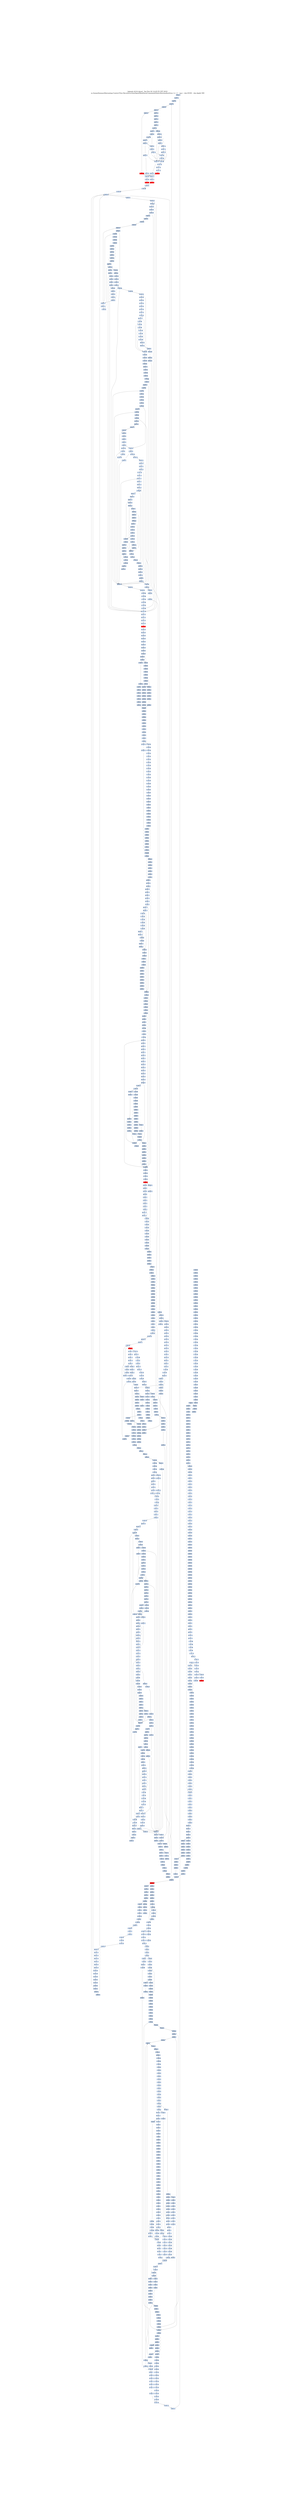digraph G {
node[shape=rectangle,style=filled,fillcolor=lightsteelblue,color=lightsteelblue]
bgcolor="transparent"
graph [label="Jakstab v0.8.4-devel   Sat Nov 02 14:45:55 CET 2019\n-m /home/thomas/Alternating-Control-Flow-Reconstruction/Input/Real/linuxCommandsStatic/bin/smallest/true -b -v 1 --cpa i --dse 65301 --dse-depth 500", labelloc=t, fontsize=35, pad=30]
"0x080777e6"[label="0x080777e6\n"];
"0x080777e3"[label="0x080777e3\n"];
"0x08077fee"[label="0x08077fee\n"];
"0x080777ec"[label="0x080777ec\n"];
"0x080777ea"[label="0x080777ea\n"];
"0x08077fe9"[label="0x08077fe9\n"];
"0x080777f5"[label="0x080777f5\n",fillcolor="red"];
"0x080777f4"[label="0x080777f4\n"];
"0x080777f1"[label="0x080777f1\n"];
"0x08077ffc"[label="0x08077ffc\n"];
"0x08078001"[label="0x08078001\n"];
"0x0807800d"[label="0x0807800d\n"];
"0x08078012"[label="0x08078012\n"];
"0x08077820"[label="0x08077820\n"];
"0x0807801e"[label="0x0807801e\n"];
"0x08077827"[label="0x08077827\n"];
"0x08078023"[label="0x08078023\n"];
"0x08077822"[label="0x08077822\n"];
"0x08077821"[label="0x08077821\n"];
"0x0807802f"[label="0x0807802f\n"];
"0x0807782f"[label="0x0807782f\n"];
"0x0807782e"[label="0x0807782e\n"];
"0x0807782d"[label="0x0807782d\n"];
"0x08077838"[label="0x08077838\n"];
"0x08078034"[label="0x08078034\n"];
"0x08077832"[label="0x08077832\n"];
"0x08078040"[label="0x08078040\n"];
"0x0807783e"[label="0x0807783e\n"];
"0x0807783c"[label="0x0807783c\n"];
"0x08077846"[label="0x08077846\n"];
"0x08078045"[label="0x08078045\n"];
"0x08077844"[label="0x08077844\n"];
"0x08077842"[label="0x08077842\n"];
"0x0804c04f"[label="0x0804c04f\n"];
"0x0807784b"[label="0x0807784b\n"];
"0x0804c055"[label="0x0804c055\n"];
"0x08078056"[label="0x08078056\n"];
"0x0804c058"[label="0x0804c058\n"];
"0x08077855"[label="0x08077855\n"];
"0x08078054"[label="0x08078054\n"];
"0x08077853"[label="0x08077853\n"];
"0x08078051"[label="0x08078051\n"];
"0x08077851"[label="0x08077851\n"];
"0x08077860"[label="0x08077860\n"];
"0x0804c05e"[label="0x0804c05e\n"];
"0x0807805e"[label="0x0807805e\n"];
"0x0807805c"[label="0x0807805c\n"];
"0x0807805a"[label="0x0807805a\n"];
"0x0807785a"[label="0x0807785a\n"];
"0x08078067"[label="0x08078067\n"];
"0x08077866"[label="0x08077866\n"];
"0x0804c061"[label="0x0804c061\n"];
"0x08077864"[label="0x08077864\n"];
"0x08078063"[label="0x08078063\n"];
"0x0804c063"[label="0x0804c063\n"];
"0x08078061"[label="0x08078061\n"];
"0x08078070"[label="0x08078070\n"];
"0x08077870"[label="0x08077870\n"];
"0x0804c06f"[label="0x0804c06f\n"];
"0x0807806d"[label="0x0807806d\n"];
"0x0804c069"[label="0x0804c069\n"];
"0x0807786c"[label="0x0807786c\n"];
"0x0804c075"[label="0x0804c075\n"];
"0x08078074"[label="0x08078074\n"];
"0x08077874"[label="0x08077874\n"];
"0x08078073"[label="0x08078073\n"];
"0x08078072"[label="0x08078072\n"];
"0x08077872"[label="0x08077872\n"];
"0x08078071"[label="0x08078071\n"];
"0x0804c07d"[label="0x0804c07d\n"];
"0x0807787e"[label="0x0807787e\n"];
"0x0804c079"[label="0x0804c079\n"];
"0x0807787a"[label="0x0807787a\n"];
"0x08077888"[label="0x08077888\n"];
"0x0804c088"[label="0x0804c088\n"];
"0x08077885"[label="0x08077885\n"];
"0x0804c081"[label="0x0804c081\n"];
"0x08077882"[label="0x08077882\n"];
"0x0804c084"[label="0x0804c084\n"];
"0x08077890"[label="0x08077890\n"];
"0x0807788e"[label="0x0807788e\n"];
"0x0804c089"[label="0x0804c089\n"];
"0x08077898"[label="0x08077898\n"];
"0x08077896"[label="0x08077896\n"];
"0x080778a0"[label="0x080778a0\n"];
"0x080778a8"[label="0x080778a8\n"];
"0x080778a5"[label="0x080778a5\n"];
"0x080778a3"[label="0x080778a3\n"];
"0x080778af"[label="0x080778af\n"];
"0x080778ad"[label="0x080778ad\n"];
"0x080778b5"[label="0x080778b5\n"];
"0x080778b3"[label="0x080778b3\n"];
"0x080778b1"[label="0x080778b1\n"];
"0x080778c0"[label="0x080778c0\n"];
"0x080778be"[label="0x080778be\n"];
"0x080778bb"[label="0x080778bb\n"];
"0x080778c8"[label="0x080778c8\n"];
"0x080778c4"[label="0x080778c4\n"];
"0x080778ce"[label="0x080778ce\n"];
"0x080778ca"[label="0x080778ca\n"];
"0x080778d7"[label="0x080778d7\n"];
"0x080778d4"[label="0x080778d4\n"];
"0x080778e0"[label="0x080778e0\n"];
"0x080778dd"[label="0x080778dd\n"];
"0x080778d9"[label="0x080778d9\n"];
"0x080778e6"[label="0x080778e6\n"];
"0x080778f0"[label="0x080778f0\n"];
"0x080778ec"[label="0x080778ec\n"];
"0x080778eb"[label="0x080778eb\n"];
"0x080778f7"[label="0x080778f7\n"];
"0x080778f5"[label="0x080778f5\n"];
"0x080778f3"[label="0x080778f3\n"];
"0x080778fe"[label="0x080778fe\n"];
"0x080778fb"[label="0x080778fb\n"];
"0x080778f9"[label="0x080778f9\n"];
"0x08077908"[label="0x08077908\n"];
"0x08077906"[label="0x08077906\n"];
"0x08077904"[label="0x08077904\n"];
"0x08077901"[label="0x08077901\n"];
"0x0807790b"[label="0x0807790b\n"];
"0x08077917"[label="0x08077917\n"];
"0x08077915"[label="0x08077915\n"];
"0x0804c114"[label="0x0804c114\n"];
"0x08077911"[label="0x08077911\n"];
"0x0804c11d"[label="0x0804c11d\n"];
"0x0807791d"[label="0x0807791d\n"];
"0x0804c11a"[label="0x0804c11a\n"];
"0x0807791b"[label="0x0807791b\n"];
"0x0804c11c"[label="0x0804c11c\n"];
"0x0804c128"[label="0x0804c128\n"];
"0x08077925"[label="0x08077925\n"];
"0x0804c123"[label="0x0804c123\n"];
"0x08077921"[label="0x08077921\n"];
"0x08077930"[label="0x08077930\n"];
"0x0804c12f"[label="0x0804c12f\n"];
"0x0804c130"[label="0x0804c130\n"];
"0x0804c129"[label="0x0804c129\n"];
"0x0807792c"[label="0x0807792c\n"];
"0x0807792b"[label="0x0807792b\n"];
"0x08077938"[label="0x08077938\n"];
"0x08077935"[label="0x08077935\n"];
"0x08077933"[label="0x08077933\n"];
"0x08077940"[label="0x08077940\n"];
"0x0807793c"[label="0x0807793c\n"];
"0x0807793a"[label="0x0807793a\n"];
"0x312d302e"[label="0x312d302e\n"];
"0x08077947"[label="0x08077947\n"];
"0x08077944"[label="0x08077944\n"];
"0x0807794f"[label="0x0807794f\n"];
"0x0807794d"[label="0x0807794d\n"];
"0x0807794b"[label="0x0807794b\n"];
"0x08077949"[label="0x08077949\n"];
"0x08077957"[label="0x08077957\n"];
"0x08077955"[label="0x08077955\n"];
"0x08077953"[label="0x08077953\n"];
"0x08077951"[label="0x08077951\n"];
"0x08077960"[label="0x08077960\n"];
"0x08077968"[label="0x08077968\n"];
"0x08077966"[label="0x08077966\n"];
"0x08077964"[label="0x08077964\n"];
"0x08077962"[label="0x08077962\n"];
"0x0807796e"[label="0x0807796e\n"];
"0x0807796b"[label="0x0807796b\n"];
"0x08077978"[label="0x08077978\n"];
"0x08077976"[label="0x08077976\n"];
"0x08077974"[label="0x08077974\n"];
"0x08077971"[label="0x08077971\n"];
"0x08077980"[label="0x08077980\n"];
"0x0807797c"[label="0x0807797c\n"];
"0x0807797a"[label="0x0807797a\n"];
"0x08077986"[label="0x08077986\n"];
"0x08077983"[label="0x08077983\n"];
"0x08098190"[label="0x08098190\n"];
"0x0807798f"[label="0x0807798f\n"];
"0x0807798b"[label="0x0807798b\n"];
"0x08077989"[label="0x08077989\n"];
"0x0809819a"[label="0x0809819a\n"];
"0x08077997"[label="0x08077997\n"];
"0x08077993"[label="0x08077993\n"];
"0x0809819f"[label="0x0809819f\n"];
"0x08098191"[label="0x08098191\n"];
"0x0807799f"[label="0x0807799f\n"];
"0x08098196"[label="0x08098196\n"];
"0x08077999"[label="0x08077999\n"];
"0x080981a9"[label="0x080981a9\n"];
"0x080779a6"[label="0x080779a6\n",fillcolor="red"];
"0x080779a5"[label="0x080779a5\n"];
"0x080779a4"[label="0x080779a4\n"];
"0x080779a3"[label="0x080779a3\n"];
"0x080779a2"[label="0x080779a2\n"];
"0x080981af"[label="0x080981af\n"];
"0x080779b0"[label="0x080779b0\n"];
"0x080981a5"[label="0x080981a5\n"];
"0x080981a7"[label="0x080981a7\n"];
"0x080779b8"[label="0x080779b8\n"];
"0x080981b9"[label="0x080981b9\n"];
"0x080779b6"[label="0x080779b6\n"];
"0x080981be"[label="0x080981be\n"];
"0x080779b4"[label="0x080779b4\n"];
"0x080799c0"[label="0x080799c0\n"];
"0x080981b1"[label="0x080981b1\n"];
"0x080779bf"[label="0x080779bf\n"];
"0x080981b4"[label="0x080981b4\n"];
"0x080981b3"[label="0x080981b3\n"];
"0x080779bd"[label="0x080779bd\n"];
"0x080779bb"[label="0x080779bb\n"];
"0x080981b8"[label="0x080981b8\n"];
"0x080779c7"[label="0x080779c7\n"];
"0x080779c4"[label="0x080779c4\n"];
"0x080779c2"[label="0x080779c2\n"];
"0x080779cf"[label="0x080779cf\n"];
"0x080779cb"[label="0x080779cb\n"];
"0x080779d6"[label="0x080779d6\n"];
"0x080779df"[label="0x080779df\n"];
"0x0804c1df"[label="0x0804c1df\n"];
"0x080779db"[label="0x080779db\n"];
"0x0804c1db"[label="0x0804c1db\n"];
"0x0804c1e7"[label="0x0804c1e7\n"];
"0x080779e3"[label="0x080779e3\n"];
"0x0804c1e3"[label="0x0804c1e3\n"];
"0x080779f0"[label="0x080779f0\n"];
"0x0804c1ee"[label="0x0804c1ee\n"];
"0x0804c1ef"[label="0x0804c1ef\n"];
"0x0804c1ea"[label="0x0804c1ea\n"];
"0x080529f6"[label="0x080529f6\n"];
"0x0804c1f7"[label="0x0804c1f7\n"];
"0x080779f6"[label="0x080779f6\n"];
"0x080779f4"[label="0x080779f4\n"];
"0x080779f2"[label="0x080779f2\n"];
"0x080529f3"[label="0x080529f3\n"];
"0x0804c1f4"[label="0x0804c1f4\n"];
"0x0804c1ff"[label="0x0804c1ff\n"];
"0x080779fe"[label="0x080779fe\n"];
"0x080779fc"[label="0x080779fc\n"];
"0x0804c1fa"[label="0x0804c1fa\n"];
"0x080779fa"[label="0x080779fa\n"];
"0x0804c205"[label="0x0804c205\n"];
"0x08077a06"[label="0x08077a06\n"];
"0x0804c201"[label="0x0804c201\n"];
"0x080a0a10"[label="0x080a0a10\n"];
"0x08077a02"[label="0x08077a02\n"];
"0x0804c20e"[label="0x0804c20e\n"];
"0x08077a0c"[label="0x08077a0c\n"];
"0x0804c20b"[label="0x0804c20b\n"];
"0x08077a09"[label="0x08077a09\n"];
"0x0804c216"[label="0x0804c216\n"];
"0x080a0a19"[label="0x080a0a19\n"];
"0x08077a16"[label="0x08077a16\n"];
"0x080a0a1f"[label="0x080a0a1f\n"];
"0x0804c211"[label="0x0804c211\n"];
"0x08077a14"[label="0x08077a14\n"];
"0x0804c213"[label="0x0804c213\n"];
"0x08077a12"[label="0x08077a12\n"];
"0x080a0a13"[label="0x080a0a13\n"];
"0x0804c21d"[label="0x0804c21d\n"];
"0x080a0a14"[label="0x080a0a14\n"];
"0x08077a1f"[label="0x08077a1f\n"];
"0x080a0a11"[label="0x080a0a11\n"];
"0x080a0a12"[label="0x080a0a12\n"];
"0x0804ba20"[label="0x0804ba20\n"];
"0x0804c219"[label="0x0804c219\n"];
"0x08077a1b"[label="0x08077a1b\n"];
"0x080a0a2c"[label="0x080a0a2c\n"];
"0x0804c226"[label="0x0804c226\n"];
"0x08077a27"[label="0x08077a27\n"];
"0x080a0a2a"[label="0x080a0a2a\n"];
"0x0804c228"[label="0x0804c228\n"];
"0x0804ba21"[label="0x0804ba21\n"];
"0x080a0a30"[label="0x080a0a30\n"];
"0x08077a23"[label="0x08077a23\n"];
"0x0804ba22"[label="0x0804ba22\n"];
"0x0804c223"[label="0x0804c223\n"];
"0x0804ba23"[label="0x0804ba23\n"];
"0x080a0a2e"[label="0x080a0a2e\n"];
"0x0804ba24"[label="0x0804ba24\n"];
"0x0804c22d"[label="0x0804c22d\n"];
"0x0804ba2f"[label="0x0804ba2f\n"];
"0x080a0a22"[label="0x080a0a22\n"];
"0x08077a2d"[label="0x08077a2d\n"];
"0x0804ba29"[label="0x0804ba29\n"];
"0x08077a2b"[label="0x08077a2b\n"];
"0x080a0a26"[label="0x080a0a26\n"];
"0x08077a29"[label="0x08077a29\n"];
"0x080a0a3b"[label="0x080a0a3b\n"];
"0x0804ba35"[label="0x0804ba35\n"];
"0x08077a38"[label="0x08077a38\n"];
"0x080a0a39"[label="0x080a0a39\n"];
"0x0804c237"[label="0x0804c237\n"];
"0x0804ba37"[label="0x0804ba37\n"];
"0x08077a36"[label="0x08077a36\n"];
"0x080a0a3f"[label="0x080a0a3f\n"];
"0x08077a34"[label="0x08077a34\n"];
"0x080a0a3d"[label="0x080a0a3d\n"];
"0x0804c233"[label="0x0804c233\n"];
"0x08077a31"[label="0x08077a31\n"];
"0x080a0a33"[label="0x080a0a33\n"];
"0x0804c23d"[label="0x0804c23d\n"];
"0x08077a40"[label="0x08077a40\n"];
"0x08077a3e"[label="0x08077a3e\n"];
"0x0804ba40"[label="0x0804ba40\n"];
"0x080a0a37"[label="0x080a0a37\n"];
"0x08077a3c"[label="0x08077a3c\n"];
"0x0804c23a"[label="0x0804c23a\n"];
"0x0804ba3a"[label="0x0804ba3a\n"];
"0x08077a3a"[label="0x08077a3a\n"];
"0x08077a48"[label="0x08077a48\n"];
"0x0804ba46"[label="0x0804ba46\n"];
"0x080a0a49"[label="0x080a0a49\n"];
"0x0804ba48"[label="0x0804ba48\n"];
"0x0804c242"[label="0x0804c242\n"];
"0x08077a42"[label="0x08077a42\n"];
"0x080a0a4e"[label="0x080a0a4e\n"];
"0x08077a50"[label="0x08077a50\n"];
"0x080a0a41"[label="0x080a0a41\n"];
"0x08077a4e"[label="0x08077a4e\n"];
"0x0804ba4f"[label="0x0804ba4f\n"];
"0x080a0a47"[label="0x080a0a47\n"];
"0x08077a4c"[label="0x08077a4c\n"];
"0x0804ba4a"[label="0x0804ba4a\n"];
"0x08077a4a"[label="0x08077a4a\n"];
"0x0804ba56"[label="0x0804ba56\n"];
"0x08077a56"[label="0x08077a56\n"];
"0x080a0a5a"[label="0x080a0a5a\n"];
"0x0804ba51"[label="0x0804ba51\n"];
"0x080a0a60"[label="0x080a0a60\n"];
"0x08077a53"[label="0x08077a53\n"];
"0x080a0a5d"[label="0x080a0a5d\n"];
"0x0804ba54"[label="0x0804ba54\n"];
"0x08077a60"[label="0x08077a60\n"];
"0x080a0a54"[label="0x080a0a54\n"];
"0x080a0a51"[label="0x080a0a51\n"];
"0x0804ba5f"[label="0x0804ba5f\n"];
"0x08077a5e"[label="0x08077a5e\n"];
"0x0804ba59"[label="0x0804ba59\n"];
"0x08077a5c"[label="0x08077a5c\n"];
"0x080a0a56"[label="0x080a0a56\n"];
"0x08077a59"[label="0x08077a59\n"];
"0x0804ba5c"[label="0x0804ba5c\n"];
"0x0804ba65"[label="0x0804ba65\n"];
"0x080a0a6c"[label="0x080a0a6c\n"];
"0x080a0a6a"[label="0x080a0a6a\n"];
"0x08077a65"[label="0x08077a65\n"];
"0x0804ba68"[label="0x0804ba68\n"];
"0x0804ba62"[label="0x0804ba62\n"];
"0x08077a63"[label="0x08077a63\n"];
"0x080a0a6e"[label="0x080a0a6e\n"];
"0x08077a70"[label="0x08077a70\n"];
"0x0804ba6f"[label="0x0804ba6f\n"];
"0x08077a6e"[label="0x08077a6e\n"];
"0x080a0a62"[label="0x080a0a62\n"];
"0x080a0a68"[label="0x080a0a68\n"];
"0x0804ba6a"[label="0x0804ba6a\n"];
"0x08077a6a"[label="0x08077a6a\n"];
"0x080a0a66"[label="0x080a0a66\n"];
"0x0804ba6c"[label="0x0804ba6c\n"];
"0x080a0a7b"[label="0x080a0a7b\n"];
"0x08077a78"[label="0x08077a78\n"];
"0x080a0a7c"[label="0x080a0a7c\n"];
"0x0804ba76"[label="0x0804ba76\n"];
"0x080a0a79"[label="0x080a0a79\n"];
"0x080a0a7f"[label="0x080a0a7f\n"];
"0x08077a74"[label="0x08077a74\n"];
"0x080a0a80"[label="0x080a0a80\n"];
"0x0804ba72"[label="0x0804ba72\n"];
"0x080a0a7d"[label="0x080a0a7d\n"];
"0x08077a72"[label="0x08077a72\n"];
"0x080a0a7e"[label="0x080a0a7e\n"];
"0x0804ba74"[label="0x0804ba74\n"];
"0x0804b27d"[label="0x0804b27d\n"];
"0x080a0a74"[label="0x080a0a74\n"];
"0x08077a7f"[label="0x08077a7f\n"];
"0x0804ba7f"[label="0x0804ba7f\n"];
"0x080a0a72"[label="0x080a0a72\n"];
"0x080a0a77"[label="0x080a0a77\n"];
"0x0804ba79"[label="0x0804ba79\n"];
"0x08077a7b"[label="0x08077a7b\n"];
"0x0804b27a"[label="0x0804b27a\n"];
"0x08077a88"[label="0x08077a88\n"];
"0x080a0a8a"[label="0x080a0a8a\n"];
"0x0804ba88"[label="0x0804ba88\n"];
"0x080a0a8f"[label="0x080a0a8f\n"];
"0x08077a84"[label="0x08077a84\n"];
"0x0804ba81"[label="0x0804ba81\n"];
"0x0804ba8d"[label="0x0804ba8d\n"];
"0x08077a90"[label="0x08077a90\n"];
"0x0807828e"[label="0x0807828e\n"];
"0x0804ba8f"[label="0x0804ba8f\n"];
"0x080a0a82"[label="0x080a0a82\n"];
"0x0804ba8a"[label="0x0804ba8a\n"];
"0x08077a89"[label="0x08077a89\n"];
"0x08078298"[label="0x08078298\n"];
"0x080a0a9c"[label="0x080a0a9c\n"];
"0x08077a96"[label="0x08077a96\n"];
"0x080a0a9a"[label="0x080a0a9a\n"];
"0x0804ba98"[label="0x0804ba98\n"];
"0x080a0aa0"[label="0x080a0aa0\n"];
"0x0804ba92"[label="0x0804ba92\n"];
"0x08077a93"[label="0x08077a93\n"];
"0x08078292"[label="0x08078292\n"];
"0x08077a9f"[label="0x08077a9f\n"];
"0x0804ba9e"[label="0x0804ba9e\n"];
"0x08077a9d"[label="0x08077a9d\n"];
"0x080a0a98"[label="0x080a0a98\n"];
"0x08077a9b"[label="0x08077a9b\n"];
"0x080a0a95"[label="0x080a0a95\n"];
"0x08077a99"[label="0x08077a99\n"];
"0x0804ba9c"[label="0x0804ba9c\n"];
"0x0804baa5"[label="0x0804baa5\n"];
"0x08077aa8"[label="0x08077aa8\n"];
"0x080a0aac"[label="0x080a0aac\n"];
"0x0804baa7"[label="0x0804baa7\n"];
"0x080a0aaa"[label="0x080a0aaa\n"];
"0x080a0ab0"[label="0x080a0ab0\n"];
"0x08077aa3"[label="0x08077aa3\n"];
"0x0804baa3"[label="0x0804baa3\n"];
"0x08077aa1"[label="0x08077aa1\n"];
"0x0804baad"[label="0x0804baad\n"];
"0x080a0aa4"[label="0x080a0aa4\n"];
"0x08077aaf"[label="0x08077aaf\n"];
"0x0804bab0"[label="0x0804bab0\n"];
"0x08077aad"[label="0x08077aad\n"];
"0x080a0aa7"[label="0x080a0aa7\n"];
"0x0804baaa"[label="0x0804baaa\n"];
"0x0804bab6"[label="0x0804bab6\n"];
"0x080a0ab9"[label="0x080a0ab9\n"];
"0x08077ab6"[label="0x08077ab6\n"];
"0x08077ab4"[label="0x08077ab4\n"];
"0x080a0ac0"[label="0x080a0ac0\n"];
"0x0804bab3"[label="0x0804bab3\n"];
"0x08077ab1"[label="0x08077ab1\n"];
"0x08077abe"[label="0x08077abe\n"];
"0x08077abd"[label="0x08077abd\n"];
"0x08077aba"[label="0x08077aba\n"];
"0x080a0ab6"[label="0x080a0ab6\n"];
"0x0804babc"[label="0x0804babc\n"];
"0x080a0acc"[label="0x080a0acc\n"];
"0x08077ac7"[label="0x08077ac7\n"];
"0x080a0ac9"[label="0x080a0ac9\n"];
"0x0804bac7"[label="0x0804bac7\n"];
"0x0804bac2"[label="0x0804bac2\n"];
"0x080a0acd"[label="0x080a0acd\n"];
"0x08077ac2"[label="0x08077ac2\n"];
"0x0804bac4"[label="0x0804bac4\n"];
"0x080a0ac3"[label="0x080a0ac3\n"];
"0x08078ad0"[label="0x08078ad0\n"];
"0x0804bacf"[label="0x0804bacf\n"];
"0x08077ace"[label="0x08077ace\n"];
"0x080a0ac7"[label="0x080a0ac7\n"];
"0x0804bac9"[label="0x0804bac9\n"];
"0x08077acb"[label="0x08077acb\n"];
"0x0804bacc"[label="0x0804bacc\n"];
"0x0804bad5"[label="0x0804bad5\n"];
"0x08078ad7"[label="0x08078ad7\n"];
"0x080a0ad9"[label="0x080a0ad9\n"];
"0x08077ad3"[label="0x08077ad3\n"];
"0x080a0add"[label="0x080a0add\n"];
"0x08078ad2"[label="0x08078ad2\n"];
"0x08078ad1"[label="0x08078ad1\n"];
"0x08077ad1"[label="0x08077ad1\n"];
"0x080a0ad3"[label="0x080a0ad3\n"];
"0x08078ae0"[label="0x08078ae0\n"];
"0x08077adf"[label="0x08077adf\n"];
"0x080a0ad1"[label="0x080a0ad1\n"];
"0x0804badf"[label="0x0804badf\n"];
"0x08078add"[label="0x08078add\n"];
"0x08077add"[label="0x08077add\n"];
"0x080a0ad7"[label="0x080a0ad7\n"];
"0x0804bad9"[label="0x0804bad9\n"];
"0x08077ad9"[label="0x08077ad9\n"];
"0x080a0aeb"[label="0x080a0aeb\n"];
"0x08078ae8"[label="0x08078ae8\n"];
"0x08077ae8"[label="0x08077ae8\n"];
"0x0804bae6"[label="0x0804bae6\n"];
"0x08078ae6"[label="0x08078ae6\n"];
"0x0804bae8"[label="0x0804bae8\n"];
"0x080a0aef"[label="0x080a0aef\n"];
"0x080a0aed"[label="0x080a0aed\n"];
"0x08077ae2"[label="0x08077ae2\n"];
"0x0804bae4"[label="0x0804bae4\n"];
"0x080a0ae3"[label="0x080a0ae3\n"];
"0x08078af0"[label="0x08078af0\n"];
"0x08077af0"[label="0x08077af0\n"];
"0x08078aef"[label="0x08078aef\n"];
"0x080a0ae1"[label="0x080a0ae1\n"];
"0x080a0ae2"[label="0x080a0ae2\n"];
"0x08078aec"[label="0x08078aec\n"];
"0x080a0ae8"[label="0x080a0ae8\n"];
"0x0804baea"[label="0x0804baea\n"];
"0x08078aea"[label="0x08078aea\n"];
"0x0804baec"[label="0x0804baec\n"];
"0x08077ae9"[label="0x08077ae9\n"];
"0x08078af8"[label="0x08078af8\n"];
"0x0804baf5"[label="0x0804baf5\n"];
"0x08077af8"[label="0x08077af8\n"];
"0x0804baf7"[label="0x0804baf7\n"];
"0x080a0afa"[label="0x080a0afa\n"];
"0x08077af5"[label="0x08077af5\n"];
"0x080a0aff"[label="0x080a0aff\n"];
"0x0804baf2"[label="0x0804baf2\n"];
"0x08078af1"[label="0x08078af1\n"];
"0x08077b00"[label="0x08077b00\n"];
"0x080a0af1"[label="0x080a0af1\n"];
"0x0804baff"[label="0x0804baff\n"];
"0x08077afe"[label="0x08077afe\n"];
"0x08077afb"[label="0x08077afb\n"];
"0x080a0af5"[label="0x080a0af5\n"];
"0x0804bafc"[label="0x0804bafc\n"];
"0x0804bb05"[label="0x0804bb05\n"];
"0x08077b08"[label="0x08077b08\n"];
"0x0804bb07"[label="0x0804bb07\n"];
"0x08077b04"[label="0x08077b04\n"];
"0x080a0b10"[label="0x080a0b10\n"];
"0x0804bb02"[label="0x0804bb02\n"];
"0x08077b0f"[label="0x08077b0f\n"];
"0x080a0b01"[label="0x080a0b01\n"];
"0x0804bb0f"[label="0x0804bb0f\n"];
"0x08077b0d"[label="0x08077b0d\n"];
"0x080a0b07"[label="0x080a0b07\n"];
"0x0804bb09"[label="0x0804bb09\n"];
"0x08077b0a"[label="0x08077b0a\n"];
"0x080a0b1b"[label="0x080a0b1b\n"];
"0x08077b17"[label="0x08077b17\n"];
"0x08077b15"[label="0x08077b15\n"];
"0x0804bb18"[label="0x0804bb18\n"];
"0x080a0b20"[label="0x080a0b20\n"];
"0x080a0b1d"[label="0x080a0b1d\n"];
"0x0804bb13"[label="0x0804bb13\n"];
"0x08077b11"[label="0x08077b11\n"];
"0x080a0b14"[label="0x080a0b14\n"];
"0x080a0b12"[label="0x080a0b12\n"];
"0x080a0b18"[label="0x080a0b18\n"];
"0x08077b1b"[label="0x08077b1b\n"];
"0x0804bb1c"[label="0x0804bb1c\n"];
"0x08077b28"[label="0x08077b28\n"];
"0x080a0b2c"[label="0x080a0b2c\n"];
"0x080a0b2a"[label="0x080a0b2a\n"];
"0x08077b25"[label="0x08077b25\n"];
"0x080a0b30"[label="0x080a0b30\n"];
"0x080a0b2e"[label="0x080a0b2e\n"];
"0x0804bb24"[label="0x0804bb24\n"];
"0x08077b21"[label="0x08077b21\n"];
"0x080a0b23"[label="0x080a0b23\n"];
"0x08075330"[label="0x08075330\n"];
"0x08077b2f"[label="0x08077b2f\n"];
"0x08077b2d"[label="0x08077b2d\n"];
"0x080a0b27"[label="0x080a0b27\n"];
"0x080a0b25"[label="0x080a0b25\n"];
"0x0804bb2c"[label="0x0804bb2c\n"];
"0x080a0b3b"[label="0x080a0b3b\n"];
"0x08077b37"[label="0x08077b37\n"];
"0x08077b35"[label="0x08077b35\n"];
"0x080a0b3f"[label="0x080a0b3f\n"];
"0x0804bb31"[label="0x0804bb31\n"];
"0x08075334"[label="0x08075334\n"];
"0x08077b33"[label="0x08077b33\n"];
"0x08075333"[label="0x08075333\n"];
"0x08075332"[label="0x08075332\n"];
"0x08077b31"[label="0x08077b31\n"];
"0x08075331"[label="0x08075331\n"];
"0x08077b40"[label="0x08077b40\n"];
"0x080a0b34"[label="0x080a0b34\n"];
"0x0807533f"[label="0x0807533f\n"];
"0x0804bb39"[label="0x0804bb39\n"];
"0x08077b3c"[label="0x08077b3c\n"];
"0x080a0b38"[label="0x080a0b38\n"];
"0x08077b3b"[label="0x08077b3b\n"];
"0x08075339"[label="0x08075339\n"];
"0x08077b39"[label="0x08077b39\n"];
"0x08077b48"[label="0x08077b48\n"];
"0x08075348"[label="0x08075348\n"];
"0x080a0b4c"[label="0x080a0b4c\n"];
"0x08077b43"[label="0x08077b43\n"];
"0x08075342"[label="0x08075342\n"];
"0x080a0b4e"[label="0x080a0b4e\n"];
"0x0804bb44"[label="0x0804bb44\n"];
"0x08077b50"[label="0x08077b50\n"];
"0x0807534f"[label="0x0807534f\n"];
"0x080a0b41"[label="0x080a0b41\n"];
"0x08077b4e"[label="0x08077b4e\n"];
"0x080a0b47"[label="0x080a0b47\n"];
"0x08077b4c"[label="0x08077b4c\n"];
"0x0807534c"[label="0x0807534c\n"];
"0x0804bb4b"[label="0x0804bb4b\n"];
"0x08077b4a"[label="0x08077b4a\n"];
"0x08077b58"[label="0x08077b58\n"];
"0x0804bb56"[label="0x0804bb56\n"];
"0x080a0b59"[label="0x080a0b59\n"];
"0x08077b54"[label="0x08077b54\n"];
"0x080a0b60"[label="0x080a0b60\n"];
"0x08075353"[label="0x08075353\n"];
"0x08077b52"[label="0x08077b52\n"];
"0x08075351"[label="0x08075351\n"];
"0x08075360"[label="0x08075360\n"];
"0x080a0b54"[label="0x080a0b54\n"];
"0x080a0b51"[label="0x080a0b51\n"];
"0x08077b5e"[label="0x08077b5e\n"];
"0x0804bb60"[label="0x0804bb60\n"];
"0x0807535d"[label="0x0807535d\n"];
"0x0804bb59"[label="0x0804bb59\n"];
"0x08077b5c"[label="0x08077b5c\n"];
"0x0807535b"[label="0x0807535b\n"];
"0x0804bb5b"[label="0x0804bb5b\n"];
"0x080a0b56"[label="0x080a0b56\n"];
"0x08075359"[label="0x08075359\n"];
"0x080a0b6b"[label="0x080a0b6b\n"];
"0x0804bb65"[label="0x0804bb65\n"];
"0x08075367"[label="0x08075367\n"];
"0x0804bb67"[label="0x0804bb67\n"];
"0x08077b66"[label="0x08077b66\n"];
"0x080a0b70"[label="0x080a0b70\n"];
"0x08077b62"[label="0x08077b62\n"];
"0x08075362"[label="0x08075362\n"];
"0x080a0b63"[label="0x080a0b63\n"];
"0x0804bb6f"[label="0x0804bb6f\n"];
"0x0807536e"[label="0x0807536e\n"];
"0x0804bb69"[label="0x0804bb69\n"];
"0x0807536c"[label="0x0807536c\n"];
"0x080a0b68"[label="0x080a0b68\n"];
"0x08077b6b"[label="0x08077b6b\n"];
"0x0807536a"[label="0x0807536a\n"];
"0x080a0b66"[label="0x080a0b66\n"];
"0x0804bb6c"[label="0x0804bb6c\n"];
"0x08075378"[label="0x08075378\n"];
"0x08075376"[label="0x08075376\n"];
"0x08077b75"[label="0x08077b75\n"];
"0x0804bb78"[label="0x0804bb78\n"];
"0x0804bb71"[label="0x0804bb71\n"];
"0x08075374"[label="0x08075374\n"];
"0x080a0b80"[label="0x080a0b80\n"];
"0x0804bb74"[label="0x0804bb74\n"];
"0x08075371"[label="0x08075371\n"];
"0x080a0b73"[label="0x080a0b73\n"];
"0x08077b7f"[label="0x08077b7f\n"];
"0x0807537f"[label="0x0807537f\n"];
"0x0804bb7f"[label="0x0804bb7f\n"];
"0x0807537c"[label="0x0807537c\n"];
"0x080a0b78"[label="0x080a0b78\n"];
"0x08077b7a"[label="0x08077b7a\n"];
"0x0807537a"[label="0x0807537a\n"];
"0x0804bb7c"[label="0x0804bb7c\n"];
"0x0804bb85"[label="0x0804bb85\n"];
"0x0804bb88"[label="0x0804bb88\n"];
"0x08077b85"[label="0x08077b85\n"];
"0x08077b83"[label="0x08077b83\n"];
"0x08075383"[label="0x08075383\n"];
"0x080a0b8e"[label="0x080a0b8e\n"];
"0x08077b81"[label="0x08077b81\n"];
"0x08075381"[label="0x08075381\n"];
"0x08075390"[label="0x08075390\n"];
"0x080a0b84"[label="0x080a0b84\n"];
"0x0804bb8e"[label="0x0804bb8e\n"];
"0x08077b8e"[label="0x08077b8e\n"];
"0x08077b8b"[label="0x08077b8b\n"];
"0x0804bb8b"[label="0x0804bb8b\n"];
"0x080a0b86"[label="0x080a0b86\n"];
"0x08077b89"[label="0x08077b89\n"];
"0x08075389"[label="0x08075389\n"];
"0x080a0b9b"[label="0x080a0b9b\n"];
"0x0804c395"[label="0x0804c395\n"];
"0x08075398"[label="0x08075398\n"];
"0x0804bb96"[label="0x0804bb96\n"];
"0x080a0b99"[label="0x080a0b99\n"];
"0x08077b96"[label="0x08077b96\n"];
"0x08075395"[label="0x08075395\n"];
"0x0804bb91"[label="0x0804bb91\n"];
"0x0804c392"[label="0x0804c392\n"];
"0x08077b92"[label="0x08077b92\n"];
"0x080a0b9e"[label="0x080a0b9e\n"];
"0x0804bb94"[label="0x0804bb94\n"];
"0x080a0b93"[label="0x080a0b93\n"];
"0x080753a0"[label="0x080753a0\n"];
"0x08077b9e"[label="0x08077b9e\n"];
"0x0807539e"[label="0x0807539e\n"];
"0x0807539d"[label="0x0807539d\n"];
"0x08077b9c"[label="0x08077b9c\n"];
"0x0804bb99"[label="0x0804bb99\n"];
"0x0807539c"[label="0x0807539c\n"];
"0x0807539b"[label="0x0807539b\n"];
"0x0807539a"[label="0x0807539a\n"];
"0x0804bb9c"[label="0x0804bb9c\n"];
"0x080a0bab"[label="0x080a0bab\n"];
"0x08077ba7"[label="0x08077ba7\n"];
"0x0804bba6"[label="0x0804bba6\n"];
"0x080a0ba9"[label="0x080a0ba9\n"];
"0x080753a6"[label="0x080753a6\n"];
"0x080a0baa"[label="0x080a0baa\n"];
"0x080753a5"[label="0x080753a5\n"];
"0x0804bba1"[label="0x0804bba1\n"];
"0x08077ba4"[label="0x08077ba4\n"];
"0x080a0bb0"[label="0x080a0bb0\n"];
"0x080753a3"[label="0x080753a3\n"];
"0x0804bba4"[label="0x0804bba4\n"];
"0x080a0ba3"[label="0x080a0ba3\n"];
"0x08078bb0"[label="0x08078bb0\n"];
"0x080753b0"[label="0x080753b0\n"];
"0x08077baf"[label="0x08077baf\n"];
"0x080a0ba1"[label="0x080a0ba1\n"];
"0x080753ae"[label="0x080753ae\n"];
"0x08077bad"[label="0x08077bad\n"];
"0x0804bbb0"[label="0x0804bbb0\n"];
"0x0804bba9"[label="0x0804bba9\n"];
"0x080a0ba8"[label="0x080a0ba8\n"];
"0x080753ab"[label="0x080753ab\n"];
"0x080a0ba5"[label="0x080a0ba5\n"];
"0x080a0ba6"[label="0x080a0ba6\n"];
"0x0804bbb5"[label="0x0804bbb5\n"];
"0x08077bb8"[label="0x08077bb8\n"];
"0x080753b8"[label="0x080753b8\n"];
"0x080a0bbc"[label="0x080a0bbc\n"];
"0x080753b7"[label="0x080753b7\n"];
"0x080a0bba"[label="0x080a0bba\n"];
"0x080753b5"[label="0x080753b5\n"];
"0x08078bb4"[label="0x08078bb4\n"];
"0x08078bb3"[label="0x08078bb3\n"];
"0x080a0bc0"[label="0x080a0bc0\n"];
"0x0804bbb2"[label="0x0804bbb2\n"];
"0x08078bb2"[label="0x08078bb2\n"];
"0x080753b2"[label="0x080753b2\n"];
"0x08078bb1"[label="0x08078bb1\n"];
"0x0804bbbd"[label="0x0804bbbd\n"];
"0x080753c0"[label="0x080753c0\n"];
"0x080a0bb4"[label="0x080a0bb4\n"];
"0x08077bbf"[label="0x08077bbf\n"];
"0x0804bbc0"[label="0x0804bbc0\n"];
"0x080a0bb7"[label="0x080a0bb7\n"];
"0x08077bbc"[label="0x08077bbc\n"];
"0x0804bbb9"[label="0x0804bbb9\n"];
"0x080753bb"[label="0x080753bb\n"];
"0x08077bba"[label="0x08077bba\n"];
"0x080753ba"[label="0x080753ba\n"];
"0x080753b9"[label="0x080753b9\n"];
"0x080a0bcb"[label="0x080a0bcb\n"];
"0x08077bc8"[label="0x08077bc8\n"];
"0x08077bc6"[label="0x08077bc6\n"];
"0x080753c6"[label="0x080753c6\n"];
"0x080753c4"[label="0x080753c4\n"];
"0x080a0bd0"[label="0x080a0bd0\n"];
"0x0804bbc2"[label="0x0804bbc2\n"];
"0x08077bc3"[label="0x08077bc3\n"];
"0x080753c2"[label="0x080753c2\n"];
"0x08077bd0"[label="0x08077bd0\n"];
"0x0804bbd0"[label="0x0804bbd0\n"];
"0x0804bbc9"[label="0x0804bbc9\n"];
"0x08077bcc"[label="0x08077bcc\n"];
"0x080a0bc8"[label="0x080a0bc8\n"];
"0x080753c9"[label="0x080753c9\n"];
"0x0804bbd6"[label="0x0804bbd6\n"];
"0x08077bd6"[label="0x08077bd6\n"];
"0x08077bd4"[label="0x08077bd4\n"];
"0x080a0bdd"[label="0x080a0bdd\n"];
"0x0804bbd4"[label="0x0804bbd4\n"];
"0x0804bbdd"[label="0x0804bbdd\n"];
"0x08077be0"[label="0x08077be0\n"];
"0x0804bbe0"[label="0x0804bbe0\n"];
"0x080a0bd8"[label="0x080a0bd8\n"];
"0x08077bd9"[label="0x08077bd9\n"];
"0x0804bbe6"[label="0x0804bbe6\n"];
"0x08077be7"[label="0x08077be7\n"];
"0x08077be5"[label="0x08077be5\n"];
"0x0804bbe3"[label="0x0804bbe3\n"];
"0x08077be2"[label="0x08077be2\n"];
"0x0804bbed"[label="0x0804bbed\n"];
"0x08077bf0"[label="0x08077bf0\n"];
"0x0804bbee"[label="0x0804bbee\n"];
"0x08077bee"[label="0x08077bee\n"];
"0x0804bbef"[label="0x0804bbef\n"];
"0x0804bbf0"[label="0x0804bbf0\n",fillcolor="red"];
"0x08077be9"[label="0x08077be9\n"];
"0x0804bbec"[label="0x0804bbec\n"];
"0x08077bf8"[label="0x08077bf8\n"];
"0x0804bbf7"[label="0x0804bbf7\n"];
"0x08077bf6"[label="0x08077bf6\n"];
"0x0804bbf1"[label="0x0804bbf1\n"];
"0x08077bf4"[label="0x08077bf4\n"];
"0x08077bf2"[label="0x08077bf2\n"];
"0x0804bbf4"[label="0x0804bbf4\n"];
"0x08077c00"[label="0x08077c00\n"];
"0x0804bbff"[label="0x0804bbff\n"];
"0x0804bbfa"[label="0x0804bbfa\n"];
"0x0804bbfc"[label="0x0804bbfc\n"];
"0x08077c08"[label="0x08077c08\n"];
"0x08077c06"[label="0x08077c06\n"];
"0x0804bc08"[label="0x0804bc08\n"];
"0x0804bc01"[label="0x0804bc01\n"];
"0x08077c04"[label="0x08077c04\n"];
"0x08077c02"[label="0x08077c02\n"];
"0x0804bc03"[label="0x0804bc03\n"];
"0x0804bc0e"[label="0x0804bc0e\n"];
"0x08077c0e"[label="0x08077c0e\n"];
"0x08077c0b"[label="0x08077c0b\n"];
"0x08077c18"[label="0x08077c18\n"];
"0x08077c16"[label="0x08077c16\n"];
"0x08077c14"[label="0x08077c14\n"];
"0x0804bc13"[label="0x0804bc13\n"];
"0x08077c11"[label="0x08077c11\n"];
"0x08077c20"[label="0x08077c20\n"];
"0x0804bc1e"[label="0x0804bc1e\n"];
"0x08077c1d"[label="0x08077c1d\n"];
"0x0804bc20"[label="0x0804bc20\n"];
"0x0804bc19"[label="0x0804bc19\n"];
"0x08077c1b"[label="0x08077c1b\n"];
"0x0804bc1b"[label="0x0804bc1b\n"];
"0x08077c28"[label="0x08077c28\n"];
"0x08077c26"[label="0x08077c26\n"];
"0x0804bc27"[label="0x0804bc27\n"];
"0x08077c23"[label="0x08077c23\n"];
"0x0804bc23"[label="0x0804bc23\n"];
"0x08077c30"[label="0x08077c30\n"];
"0x08077c2c"[label="0x08077c2c\n"];
"0x0804bc2a"[label="0x0804bc2a\n"];
"0x0804bc2c"[label="0x0804bc2c\n"];
"0x0804bc35"[label="0x0804bc35\n"];
"0x0804bc38"[label="0x0804bc38\n"];
"0x08077c34"[label="0x08077c34\n"];
"0x0804bc32"[label="0x0804bc32\n"];
"0x08077c3e"[label="0x08077c3e\n"];
"0x0804bc3f"[label="0x0804bc3f\n"];
"0x0804bc3a"[label="0x0804bc3a\n"];
"0x08077c3a"[label="0x08077c3a\n"];
"0x08077c46"[label="0x08077c46\n"];
"0x08077c42"[label="0x08077c42\n"];
"0x0804bc44"[label="0x0804bc44\n"];
"0x0804bc4d"[label="0x0804bc4d\n"];
"0x08077c50"[label="0x08077c50\n"];
"0x08077c4b"[label="0x08077c4b\n"];
"0x0804bc4a"[label="0x0804bc4a\n"];
"0x08077c55"[label="0x08077c55\n"];
"0x08077c53"[label="0x08077c53\n"];
"0x0804bc53"[label="0x0804bc53\n"];
"0x0804bc5e"[label="0x0804bc5e\n"];
"0x08077c5f"[label="0x08077c5f\n"];
"0x08077c5d"[label="0x08077c5d\n"];
"0x0804bc59"[label="0x0804bc59\n"];
"0x08077c5b"[label="0x08077c5b\n"];
"0x08077c59"[label="0x08077c59\n"];
"0x0804bc5c"[label="0x0804bc5c\n"];
"0x08077c66"[label="0x08077c66\n"];
"0x0804bc61"[label="0x0804bc61\n"];
"0x08077c62"[label="0x08077c62\n"];
"0x0804bc64"[label="0x0804bc64\n"];
"0x0804bc6d"[label="0x0804bc6d\n"];
"0x08077c6f"[label="0x08077c6f\n"];
"0x08077c6d"[label="0x08077c6d\n"];
"0x0804bc70"[label="0x0804bc70\n"];
"0x0804bc6a"[label="0x0804bc6a\n"];
"0x0804bc75"[label="0x0804bc75\n"];
"0x08077c78"[label="0x08077c78\n"];
"0x08077c75"[label="0x08077c75\n"];
"0x08077c71"[label="0x08077c71\n"];
"0x08077c80"[label="0x08077c80\n"];
"0x0804bc7e"[label="0x0804bc7e\n"];
"0x08077c7e"[label="0x08077c7e\n"];
"0x08077c7a"[label="0x08077c7a\n"];
"0x0804bc7c"[label="0x0804bc7c\n"];
"0x08077c85"[label="0x08077c85\n"];
"0x0804bc81"[label="0x0804bc81\n"];
"0x0804bc90"[label="0x0804bc90\n"];
"0x08077c8d"[label="0x08077c8d\n"];
"0x08077c89"[label="0x08077c89\n"];
"0x0804bc95"[label="0x0804bc95\n"];
"0x08077c96"[label="0x08077c96\n"];
"0x08077c92"[label="0x08077c92\n"];
"0x0804bc9d"[label="0x0804bc9d\n"];
"0x08077c9e"[label="0x08077c9e\n"];
"0x0804bca0"[label="0x0804bca0\n"];
"0x0804bc9a"[label="0x0804bc9a\n"];
"0x08077c9a"[label="0x08077c9a\n"];
"0x0804bc9b"[label="0x0804bc9b\n"];
"0x0804bc9c"[label="0x0804bc9c\n"];
"0x0804bca6"[label="0x0804bca6\n"];
"0x08077ca6"[label="0x08077ca6\n"];
"0x08077ca2"[label="0x08077ca2\n"];
"0x0804bcae"[label="0x0804bcae\n"];
"0x08077cad"[label="0x08077cad\n"];
"0x0804bcaa"[label="0x0804bcaa\n"];
"0x08077caa"[label="0x08077caa\n"];
"0x0804bcac"[label="0x0804bcac\n"];
"0x08097cc0"[label="0x08097cc0\n"];
"0x08077cb1"[label="0x08077cb1\n"];
"0x0804bcbd"[label="0x0804bcbd\n"];
"0x08077cbf"[label="0x08077cbf\n"];
"0x0804bcb9"[label="0x0804bcb9\n"];
"0x08077cc7"[label="0x08077cc7\n"];
"0x0804bcc8"[label="0x0804bcc8\n"];
"0x0804bcc3"[label="0x0804bcc3\n"];
"0x0804bccf"[label="0x0804bccf\n"];
"0x08077ccc"[label="0x08077ccc\n"];
"0x08097cc5"[label="0x08097cc5\n"];
"0x0804bcd6"[label="0x0804bcd6\n"];
"0x08077cd7"[label="0x08077cd7\n"];
"0x08077cd3"[label="0x08077cd3\n"];
"0x08077cd1"[label="0x08077cd1\n"];
"0x08077cdf"[label="0x08077cdf\n"];
"0x08077cdb"[label="0x08077cdb\n"];
"0x0804bcdc"[label="0x0804bcdc\n"];
"0x08077ce8"[label="0x08077ce8\n"];
"0x08077ce6"[label="0x08077ce6\n"];
"0x0804bce7"[label="0x0804bce7\n"];
"0x08077ce4"[label="0x08077ce4\n"];
"0x0804bce3"[label="0x0804bce3\n"];
"0x08077ce1"[label="0x08077ce1\n"];
"0x08077cee"[label="0x08077cee\n"];
"0x0804bcef"[label="0x0804bcef\n"];
"0x0804bce9"[label="0x0804bce9\n"];
"0x08077ceb"[label="0x08077ceb\n"];
"0x08077cf8"[label="0x08077cf8\n"];
"0x0804bcf7"[label="0x0804bcf7\n"];
"0x08077cf6"[label="0x08077cf6\n"];
"0x0804bcf1"[label="0x0804bcf1\n"];
"0x08077cf4"[label="0x08077cf4\n"];
"0x08077cf1"[label="0x08077cf1\n"];
"0x0804bcf4"[label="0x0804bcf4\n"];
"0x08077cff"[label="0x08077cff\n"];
"0x0804bcfe"[label="0x0804bcfe\n"];
"0x0804bcff"[label="0x0804bcff\n"];
"0x0804bcf9"[label="0x0804bcf9\n"];
"0x08077cfb"[label="0x08077cfb\n"];
"0x0804bcfb"[label="0x0804bcfb\n"];
"0x0804bd07"[label="0x0804bd07\n"];
"0x08077d02"[label="0x08077d02\n"];
"0x0804bd04"[label="0x0804bd04\n"];
"0x0804bd0b"[label="0x0804bd0b\n"];
"0x08077d0a"[label="0x08077d0a\n"];
"0x0804bd16"[label="0x0804bd16\n"];
"0x08077d16"[label="0x08077d16\n"];
"0x0804bd11"[label="0x0804bd11\n"];
"0x08077d11"[label="0x08077d11\n"];
"0x0804bd14"[label="0x0804bd14\n"];
"0x0804bd1e"[label="0x0804bd1e\n"];
"0x0804bd20"[label="0x0804bd20\n"];
"0x08077d1c"[label="0x08077d1c\n"];
"0x08077d1a"[label="0x08077d1a\n"];
"0x0804bd1c"[label="0x0804bd1c\n"];
"0x0804bd25"[label="0x0804bd25\n"];
"0x08077d22"[label="0x08077d22\n"];
"0x08077d30"[label="0x08077d30\n"];
"0x0804bd2e"[label="0x0804bd2e\n"];
"0x0804bd30"[label="0x0804bd30\n"];
"0x0804bd2b"[label="0x0804bd2b\n"];
"0x08077d38"[label="0x08077d38\n"];
"0x0804bd36"[label="0x0804bd36\n"];
"0x0804bd34"[label="0x0804bd34\n"];
"0x08077d3d"[label="0x08077d3d\n"];
"0x0804bd40"[label="0x0804bd40\n"];
"0x0804bd3a"[label="0x0804bd3a\n"];
"0x0804bd46"[label="0x0804bd46\n"];
"0x0804bd48"[label="0x0804bd48\n"];
"0x0804bd42"[label="0x0804bd42\n"];
"0x08077d41"[label="0x08077d41\n"];
"0x0804bd4d"[label="0x0804bd4d\n"];
"0x08077d50"[label="0x08077d50\n"];
"0x08077d57"[label="0x08077d57\n"];
"0x0804bd56"[label="0x0804bd56\n"];
"0x0804bd58"[label="0x0804bd58\n"];
"0x08077d53"[label="0x08077d53\n"];
"0x0804bd53"[label="0x0804bd53\n"];
"0x08077d52"[label="0x08077d52\n"];
"0x08077d51"[label="0x08077d51\n"];
"0x0804bd5d"[label="0x0804bd5d\n"];
"0x08077d5c"[label="0x08077d5c\n"];
"0x0804bd66"[label="0x0804bd66\n"];
"0x08077d66"[label="0x08077d66\n"];
"0x0804bd68"[label="0x0804bd68\n"];
"0x0804bd63"[label="0x0804bd63\n"];
"0x08077d62"[label="0x08077d62\n"];
"0x08077d6d"[label="0x08077d6d\n"];
"0x0804bd70"[label="0x0804bd70\n"];
"0x0804bd6a"[label="0x0804bd6a\n"];
"0x08077d6a"[label="0x08077d6a\n"];
"0x08077d77"[label="0x08077d77\n"];
"0x0804bd78"[label="0x0804bd78\n"];
"0x08077d74"[label="0x08077d74\n"];
"0x08077d7f"[label="0x08077d7f\n"];
"0x0804bd80"[label="0x0804bd80\n"];
"0x08077d7c"[label="0x08077d7c\n"];
"0x08077d7a"[label="0x08077d7a\n"];
"0x08077d84"[label="0x08077d84\n"];
"0x0804bd83"[label="0x0804bd83\n"];
"0x08077d81"[label="0x08077d81\n"];
"0x08077d8f"[label="0x08077d8f\n"];
"0x0804bd8f"[label="0x0804bd8f\n"];
"0x0804bd89"[label="0x0804bd89\n"];
"0x08077d8a"[label="0x08077d8a\n"];
"0x0804bd95"[label="0x0804bd95\n"];
"0x08077d95"[label="0x08077d95\n"];
"0x08077d93"[label="0x08077d93\n"];
"0x08077d91"[label="0x08077d91\n"];
"0x08077da0"[label="0x08077da0\n"];
"0x08077d9f"[label="0x08077d9f\n"];
"0x08077d9d"[label="0x08077d9d\n"];
"0x0804bd9b"[label="0x0804bd9b\n"];
"0x08077d99"[label="0x08077d99\n"];
"0x08077da8"[label="0x08077da8\n"];
"0x0804bda6"[label="0x0804bda6\n"];
"0x0804bda8"[label="0x0804bda8\n"];
"0x0804bda1"[label="0x0804bda1\n"];
"0x08077da2"[label="0x08077da2\n"];
"0x0804bda4"[label="0x0804bda4\n"];
"0x08077da1"[label="0x08077da1\n"];
"0x0804bdaa"[label="0x0804bdaa\n"];
"0x08077dab"[label="0x08077dab\n"];
"0x08077daa"[label="0x08077daa\n"];
"0x0804bdac"[label="0x0804bdac\n"];
"0x08077da9"[label="0x08077da9\n"];
"0x0804bdb1"[label="0x0804bdb1\n"];
"0x0804bdb4"[label="0x0804bdb4\n"];
"0x0804bdbd"[label="0x0804bdbd\n"];
"0x0804bdb9"[label="0x0804bdb9\n"];
"0x0804bdc6"[label="0x0804bdc6\n"];
"0x0804bdc3"[label="0x0804bdc3\n"];
"0x08077dd0"[label="0x08077dd0\n"];
"0x0804bdc9"[label="0x0804bdc9\n"];
"0x0804bdcb"[label="0x0804bdcb\n"];
"0x0804bdd5"[label="0x0804bdd5\n"];
"0x0804bdd7"[label="0x0804bdd7\n"];
"0x08077dd4"[label="0x08077dd4\n"];
"0x0804bdd2"[label="0x0804bdd2\n"];
"0x08077dd3"[label="0x08077dd3\n"];
"0x08077dd2"[label="0x08077dd2\n"];
"0x08077dd1"[label="0x08077dd1\n"];
"0x08048ddd"[label="0x08048ddd\n"];
"0x08077ddf"[label="0x08077ddf\n"];
"0x08048dda"[label="0x08048dda\n"];
"0x0804bddb"[label="0x0804bddb\n"];
"0x08077dd9"[label="0x08077dd9\n"];
"0x0804bde8"[label="0x0804bde8\n"];
"0x0804bde1"[label="0x0804bde1\n"];
"0x08077de2"[label="0x08077de2\n"];
"0x0804bdf0"[label="0x0804bdf0\n"];
"0x08077ded"[label="0x08077ded\n"];
"0x08077de9"[label="0x08077de9\n"];
"0x0804bdec"[label="0x0804bdec\n"];
"0x08077df7"[label="0x08077df7\n"];
"0x0804bdf6"[label="0x0804bdf6\n"];
"0x0804bdf8"[label="0x0804bdf8\n"];
"0x08077df3"[label="0x08077df3\n"];
"0x0804bdff"[label="0x0804bdff\n"];
"0x08077dfd"[label="0x08077dfd\n"];
"0x08077dfb"[label="0x08077dfb\n"];
"0x0804bdfb"[label="0x0804bdfb\n"];
"0x08077df9"[label="0x08077df9\n"];
"0x0804be05"[label="0x0804be05\n"];
"0x0804be01"[label="0x0804be01\n"];
"0x08077e03"[label="0x08077e03\n"];
"0x0804be04"[label="0x0804be04\n"];
"0x08077e0f"[label="0x08077e0f\n"];
"0x0804ee10"[label="0x0804ee10\n"];
"0x0804be10"[label="0x0804be10\n"];
"0x0804be0b"[label="0x0804be0b\n"];
"0x08077e09"[label="0x08077e09\n"];
"0x0804be0c"[label="0x0804be0c\n"];
"0x08077e17"[label="0x08077e17\n"];
"0x0804be18"[label="0x0804be18\n"];
"0x08077e15"[label="0x08077e15\n"];
"0x0804ee11"[label="0x0804ee11\n"];
"0x0804be11"[label="0x0804be11\n"];
"0x0804be13"[label="0x0804be13\n"];
"0x0804be1d"[label="0x0804be1d\n"];
"0x08077e1b"[label="0x08077e1b\n"];
"0x0804be1b"[label="0x0804be1b\n"];
"0x08077e25"[label="0x08077e25\n"];
"0x0804be21"[label="0x0804be21\n"];
"0x0804be22"[label="0x0804be22\n"];
"0x08077e21"[label="0x08077e21\n"];
"0x0804be24"[label="0x0804be24\n"];
"0x08077e2f"[label="0x08077e2f\n"];
"0x08077e2b"[label="0x08077e2b\n"];
"0x08077e29"[label="0x08077e29\n"];
"0x08077e37"[label="0x08077e37\n"];
"0x08077e35"[label="0x08077e35\n"];
"0x08077e3d"[label="0x08077e3d\n"];
"0x08077e39"[label="0x08077e39\n"];
"0x08077e47"[label="0x08077e47\n"];
"0x08077e43"[label="0x08077e43\n"];
"0x08077e4d"[label="0x08077e4d\n"];
"0x08077e58"[label="0x08077e58\n"];
"0x08077e51"[label="0x08077e51\n"];
"0x08077e60"[label="0x08077e60\n"];
"0x08077e5c"[label="0x08077e5c\n"];
"0x08077e66"[label="0x08077e66\n"];
"0x08077e6b"[label="0x08077e6b\n"];
"0x08077e77"[label="0x08077e77\n"];
"0x08077e75"[label="0x08077e75\n"];
"0x08077e71"[label="0x08077e71\n"];
"0x08077e7f"[label="0x08077e7f\n"];
"0x08077e7b"[label="0x08077e7b\n"];
"0x08077e87"[label="0x08077e87\n"];
"0x080aae90"[label="0x080aae90\n"];
"0x08077e81"[label="0x08077e81\n"];
"0x08077e8b"[label="0x08077e8b\n"];
"0x080aae9b"[label="0x080aae9b\n"];
"0x08077e95"[label="0x08077e95\n"];
"0x080aae9f"[label="0x080aae9f\n"];
"0x08077e91"[label="0x08077e91\n"];
"0x080aae93"[label="0x080aae93\n"];
"0x080aae94"[label="0x080aae94\n"];
"0x080aae91"[label="0x080aae91\n"];
"0x080aae92"[label="0x080aae92\n"];
"0x08077e9d"[label="0x08077e9d\n"];
"0x080aae97"[label="0x080aae97\n"];
"0x08077e9b"[label="0x08077e9b\n"];
"0x08077e99"[label="0x08077e99\n"];
"0x080aaeab"[label="0x080aaeab\n"];
"0x08077ea7"[label="0x08077ea7\n"];
"0x080aaea9"[label="0x080aaea9\n"];
"0x08077ea3"[label="0x08077ea3\n"];
"0x080aaead"[label="0x080aaead\n"];
"0x080aaea3"[label="0x080aaea3\n"];
"0x08077eb0"[label="0x08077eb0\n"];
"0x080aaea7"[label="0x080aaea7\n"];
"0x08077eab"[label="0x08077eab\n"];
"0x080aaeb9"[label="0x080aaeb9\n"];
"0x08077eb4"[label="0x08077eb4\n"];
"0x080aaec0"[label="0x080aaec0\n"];
"0x080aaebe"[label="0x080aaebe\n"];
"0x080aaeb3"[label="0x080aaeb3\n"];
"0x08077ebd"[label="0x08077ebd\n"];
"0x080aaeb7"[label="0x080aaeb7\n"];
"0x080aaeb5"[label="0x080aaeb5\n"];
"0x08077eb9"[label="0x08077eb9\n"];
"0x08077ec8"[label="0x08077ec8\n"];
"0x080aaecc"[label="0x080aaecc\n"];
"0x080aaeca"[label="0x080aaeca\n"];
"0x080aaed0"[label="0x080aaed0\n"];
"0x08077ec3"[label="0x08077ec3\n"];
"0x080aaece"[label="0x080aaece\n"];
"0x080aaec4"[label="0x080aaec4\n"];
"0x080aaec2"[label="0x080aaec2\n"];
"0x08077ecd"[label="0x08077ecd\n"];
"0x080aaec8"[label="0x080aaec8\n"];
"0x080aaec6"[label="0x080aaec6\n"];
"0x080aaedb"[label="0x080aaedb\n"];
"0x08077ed7"[label="0x08077ed7\n"];
"0x080aaed9"[label="0x080aaed9\n"];
"0x080aaeda"[label="0x080aaeda\n"];
"0x080aaee0"[label="0x080aaee0\n"];
"0x08077ed2"[label="0x08077ed2\n"];
"0x080aaed4"[label="0x080aaed4\n"];
"0x080aaed2"[label="0x080aaed2\n"];
"0x08077edd"[label="0x08077edd\n"];
"0x080aaed7"[label="0x080aaed7\n"];
"0x080aaed8"[label="0x080aaed8\n"];
"0x08077ed9"[label="0x08077ed9\n"];
"0x08077ee7"[label="0x08077ee7\n"];
"0x080aaeea"[label="0x080aaeea\n"];
"0x080aaef0"[label="0x080aaef0\n"];
"0x08077ee2"[label="0x08077ee2\n"];
"0x080aaee4"[label="0x080aaee4\n"];
"0x080aaee2"[label="0x080aaee2\n"];
"0x080aaee7"[label="0x080aaee7\n"];
"0x0804c6e9"[label="0x0804c6e9\n"];
"0x08077eec"[label="0x08077eec\n"];
"0x0804c6ec"[label="0x0804c6ec\n"];
"0x080aaefb"[label="0x080aaefb\n"];
"0x080aaef9"[label="0x080aaef9\n"];
"0x08077ef5"[label="0x08077ef5\n"];
"0x080aaeff"[label="0x080aaeff\n"];
"0x08077ef1"[label="0x08077ef1\n"];
"0x08077f00"[label="0x08077f00\n"];
"0x080aaef2"[label="0x080aaef2\n"];
"0x080aaef7"[label="0x080aaef7\n"];
"0x08077efb"[label="0x08077efb\n"];
"0x080aaf0b"[label="0x080aaf0b\n"];
"0x080aaf09"[label="0x080aaf09\n"];
"0x08077f05"[label="0x08077f05\n"];
"0x080aaf0d"[label="0x080aaf0d\n"];
"0x080aaf03"[label="0x080aaf03\n"];
"0x08077f0f"[label="0x08077f0f\n"];
"0x080aaf01"[label="0x080aaf01\n"];
"0x08077f0b"[label="0x08077f0b\n"];
"0x080aaf05"[label="0x080aaf05\n"];
"0x08077f09"[label="0x08077f09\n"];
"0x080aaf1b"[label="0x080aaf1b\n"];
"0x08077f17"[label="0x08077f17\n"];
"0x080aaf19"[label="0x080aaf19\n"];
"0x08077f15"[label="0x08077f15\n"];
"0x080aaf1f"[label="0x080aaf1f\n"];
"0x08077f11"[label="0x08077f11\n"];
"0x080aaf13"[label="0x080aaf13\n"];
"0x08077f20"[label="0x08077f20\n"];
"0x080aaf11"[label="0x080aaf11\n"];
"0x0804af1f"[label="0x0804af1f\n"];
"0x080aaf17"[label="0x080aaf17\n"];
"0x080aaf15"[label="0x080aaf15\n"];
"0x08077f19"[label="0x08077f19\n"];
"0x080aaf2b"[label="0x080aaf2b\n"];
"0x08077f28"[label="0x08077f28\n"];
"0x080aaf29"[label="0x080aaf29\n"];
"0x08077f26"[label="0x08077f26\n"];
"0x080aaf2f"[label="0x080aaf2f\n"];
"0x0804af22"[label="0x0804af22\n",fillcolor="red"];
"0x08077f23"[label="0x08077f23\n"];
"0x080aaf23"[label="0x080aaf23\n"];
"0x08077f2f"[label="0x08077f2f\n"];
"0x080aaf21"[label="0x080aaf21\n"];
"0x08048730"[label="0x08048730\n"];
"0x080aaf27"[label="0x080aaf27\n"];
"0x080aaf25"[label="0x080aaf25\n"];
"0x080aaf3b"[label="0x080aaf3b\n"];
"0x08048735"[label="0x08048735\n"];
"0x080aaf39"[label="0x080aaf39\n"];
"0x08048738"[label="0x08048738\n"];
"0x080aaf3f"[label="0x080aaf3f\n"];
"0x08048732"[label="0x08048732\n"];
"0x080aaf3d"[label="0x080aaf3d\n"];
"0x08048733"[label="0x08048733\n"];
"0x08077f31"[label="0x08077f31\n",fillcolor="red"];
"0x080aaf33"[label="0x080aaf33\n"];
"0x08077740"[label="0x08077740\n"];
"0x080aaf31"[label="0x080aaf31\n"];
"0x08048740"[label="0x08048740\n"];
"0x080aaf37"[label="0x080aaf37\n"];
"0x08048739"[label="0x08048739\n"];
"0x0804873a"[label="0x0804873a\n"];
"0x0804873b"[label="0x0804873b\n"];
"0x08077748"[label="0x08077748\n"];
"0x080aaf4c"[label="0x080aaf4c\n"];
"0x08048746"[label="0x08048746\n"];
"0x08077746"[label="0x08077746\n"];
"0x080aaf4a"[label="0x080aaf4a\n"];
"0x08077743"[label="0x08077743\n"];
"0x080aaf4e"[label="0x080aaf4e\n"];
"0x080aaf43"[label="0x080aaf43\n"];
"0x0804874d"[label="0x0804874d\n"];
"0x080aaf41"[label="0x080aaf41\n"];
"0x0807774e"[label="0x0807774e\n"];
"0x080aaf47"[label="0x080aaf47\n"];
"0x0807774c"[label="0x0807774c\n"];
"0x0807774b"[label="0x0807774b\n"];
"0x080aaf45"[label="0x080aaf45\n"];
"0x0804874c"[label="0x0804874c\n"];
"0x08048755"[label="0x08048755\n"];
"0x08077758"[label="0x08077758\n"];
"0x08048756"[label="0x08048756\n"];
"0x08077755"[label="0x08077755\n"];
"0x080aaf60"[label="0x080aaf60\n"];
"0x08077753"[label="0x08077753\n"];
"0x08048753"[label="0x08048753\n"];
"0x08048754"[label="0x08048754\n"];
"0x08077751"[label="0x08077751\n"];
"0x080aaf53"[label="0x080aaf53\n"];
"0x0804875d"[label="0x0804875d\n"];
"0x08077f60"[label="0x08077f60\n"];
"0x080aaf54"[label="0x080aaf54\n"];
"0x0807775f"[label="0x0807775f\n"];
"0x080aaf51"[label="0x080aaf51\n"];
"0x08077f5e"[label="0x08077f5e\n"];
"0x080aaf52"[label="0x080aaf52\n"];
"0x0807775d"[label="0x0807775d\n"];
"0x08077f5b"[label="0x08077f5b\n"];
"0x080aaf55"[label="0x080aaf55\n"];
"0x0807775a"[label="0x0807775a\n"];
"0x0804875c"[label="0x0804875c\n"];
"0x080aaf6b"[label="0x080aaf6b\n"];
"0x08077f68"[label="0x08077f68\n"];
"0x08077768"[label="0x08077768\n"];
"0x080aaf6c"[label="0x080aaf6c\n"];
"0x08048766"[label="0x08048766\n"];
"0x080aaf69"[label="0x080aaf69\n"];
"0x080aaf6a"[label="0x080aaf6a\n"];
"0x08077f64"[label="0x08077f64\n"];
"0x080aaf70"[label="0x080aaf70\n"];
"0x080aaf6d"[label="0x080aaf6d\n"];
"0x08048763"[label="0x08048763\n"];
"0x08077f62"[label="0x08077f62\n"];
"0x08077762"[label="0x08077762\n"];
"0x08077761"[label="0x08077761\n"];
"0x080aaf64"[label="0x080aaf64\n"];
"0x0807776f"[label="0x0807776f\n"];
"0x080aaf62"[label="0x080aaf62\n"];
"0x08048770"[label="0x08048770\n"];
"0x08077f6d"[label="0x08077f6d\n"];
"0x0807776d"[label="0x0807776d\n"];
"0x0807776b"[label="0x0807776b\n"];
"0x080aaf66"[label="0x080aaf66\n"];
"0x08077777"[label="0x08077777\n"];
"0x080aaf7a"[label="0x080aaf7a\n"];
"0x08077f75"[label="0x08077f75\n"];
"0x080aaf7f"[label="0x080aaf7f\n"];
"0x08077774"[label="0x08077774\n"];
"0x080aaf80"[label="0x080aaf80\n"];
"0x08077f73"[label="0x08077f73\n"];
"0x080aaf7d"[label="0x080aaf7d\n"];
"0x08077772"[label="0x08077772\n"];
"0x080aaf7e"[label="0x080aaf7e\n"];
"0x08077f71"[label="0x08077f71\n"];
"0x08077f80"[label="0x08077f80\n"];
"0x08077780"[label="0x08077780\n"];
"0x080aaf74"[label="0x080aaf74\n"];
"0x0807777e"[label="0x0807777e\n"];
"0x08048780"[label="0x08048780\n"];
"0x080aaf72"[label="0x080aaf72\n"];
"0x080aaf78"[label="0x080aaf78\n"];
"0x08077f7b"[label="0x08077f7b\n"];
"0x0807777b"[label="0x0807777b\n"];
"0x080aaf76"[label="0x080aaf76\n"];
"0x08077779"[label="0x08077779\n"];
"0x080aaf8c"[label="0x080aaf8c\n"];
"0x08077786"[label="0x08077786\n"];
"0x080aaf8a"[label="0x080aaf8a\n"];
"0x080aaf90"[label="0x080aaf90\n"];
"0x08077783"[label="0x08077783\n"];
"0x08048783"[label="0x08048783\n",fillcolor="red"];
"0x080aaf8e"[label="0x080aaf8e\n"];
"0x08077790"[label="0x08077790\n"];
"0x080aaf81"[label="0x080aaf81\n"];
"0x08077f8c"[label="0x08077f8c\n"];
"0x080aaf88"[label="0x080aaf88\n"];
"0x0807778b"[label="0x0807778b\n",fillcolor="red"];
"0x0807778a"[label="0x0807778a\n"];
"0x08077798"[label="0x08077798\n"];
"0x080aafa0"[label="0x080aafa0\n"];
"0x08077793"[label="0x08077793\n",fillcolor="red"];
"0x08077f91"[label="0x08077f91\n"];
"0x080777a0"[label="0x080777a0\n"];
"0x0807779f"[label="0x0807779f\n"];
"0x080aaf92"[label="0x080aaf92\n"];
"0x08077f9d"[label="0x08077f9d\n"];
"0x0807779d"[label="0x0807779d\n"];
"0x080aaf97"[label="0x080aaf97\n"];
"0x0807779a"[label="0x0807779a\n"];
"0x08077fa2"[label="0x08077fa2\n"];
"0x080777b0"[label="0x080777b0\n"];
"0x080aafa4"[label="0x080aafa4\n"];
"0x08077fae"[label="0x08077fae\n"];
"0x080aafa2"[label="0x080aafa2\n"];
"0x080777b6"[label="0x080777b6\n"];
"0x08077fb3"[label="0x08077fb3\n"];
"0x080777b3"[label="0x080777b3\n"];
"0x080777b1"[label="0x080777b1\n"];
"0x080777c0"[label="0x080777c0\n"];
"0x08077fbf"[label="0x08077fbf\n"];
"0x080777bc"[label="0x080777bc\n"];
"0x080777ba"[label="0x080777ba\n"];
"0x080777c7"[label="0x080777c7\n"];
"0x08077fc4"[label="0x08077fc4\n"];
"0x080777c2"[label="0x080777c2\n"];
"0x080777d0"[label="0x080777d0\n"];
"0x080777cb"[label="0x080777cb\n",fillcolor="red"];
"0x080777ca"[label="0x080777ca\n"];
"0x080777d6"[label="0x080777d6\n"];
"0x080777d5"[label="0x080777d5\n"];
"0x08077fd4"[label="0x08077fd4\n"];
"0x080777d3"[label="0x080777d3\n"];
"0x080777df"[label="0x080777df\n"];
"0x080777db"[label="0x080777db\n"];
"0x08077fd9"[label="0x08077fd9\n"];
"0x08048735" -> "0x08048738" [color="#000000"];
"0x08077f9d" -> "0x08077fa2" [color="#000000"];
"0x08077ef1" -> "0x08077ef5" [color="#000000"];
"0x080aaf1f" -> "0x080aaf21" [color="#000000"];
"0x08075378" -> "0x0807537a" [color="#000000"];
"0x0804c07d" -> "0x0804c081" [color="#000000"];
"0x080777ba" -> "0x080777d0" [color="#000000"];
"0x08077f75" -> "0x08077f7b" [color="#000000"];
"0x08077bd0" -> "0x08077bd4" [color="#000000"];
"0x0804bde1" -> "0x0804bde8" [color="#000000"];
"0x08078ae6" -> "0x08078ae8" [color="#000000"];
"0x08077a3a" -> "0x08077a3c" [color="#000000"];
"0x08077d30" -> "0x08077d38" [color="#000000"];
"0x0804bacf" -> "0x0804bc13" [color="#000000"];
"0x0804bc1b" -> "0x0804bc1e" [color="#000000"];
"0x0804ba29" -> "0x0804ba2f" [color="#000000"];
"0x080aaf8a" -> "0x080aaf8c" [color="#000000"];
"0x0804bacc" -> "0x0804bacf" [color="#000000"];
"0x08077a27" -> "0x08077a29" [color="#000000"];
"0x0804ba5f" -> "0x0804ba62" [color="#000000"];
"0x080a0a51" -> "0x080a0a54" [color="#000000"];
"0x080aaf25" -> "0x080aaf27" [color="#000000"];
"0x08077c53" -> "0x08077c55" [color="#000000"];
"0x080981af" -> "0x080981b8" [color="#000000"];
"0x080aaf09" -> "0x080aaf0b" [color="#000000"];
"0x08077de2" -> "0x08077de9" [color="#000000"];
"0x0804ba2f" -> "0x0804ba35" [color="#000000"];
"0x080753b9" -> "0x080753ba" [color="#000000"];
"0x08075359" -> "0x0807535b" [color="#000000"];
"0x0804ba59" -> "0x0804ba5c" [color="#000000"];
"0x0804baea" -> "0x0804baec" [color="#000000"];
"0x0804baa7" -> "0x0804baaa" [color="#000000"];
"0x0804ba21" -> "0x0804ba22" [color="#000000"];
"0x080a0b20" -> "0x080a0b23" [color="#000000"];
"0x080aaed7" -> "0x080aaed8" [color="#000000"];
"0x08077b92" -> "0x08077b96" [color="#000000"];
"0x080779db" -> "0x080779df" [color="#000000"];
"0x08075332" -> "0x08075333" [color="#000000"];
"0x080a0afa" -> "0x080a0aff" [color="#000000"];
"0x080aaf7f" -> "0x080aaf80" [color="#000000"];
"0x0807805a" -> "0x0807805c" [color="#000000"];
"0x0804875c" -> "0x0804875d" [color="#000000"];
"0x08077933" -> "0x08077935" [color="#000000"];
"0x08077ae8" -> "0x08077ae9" [color="#000000"];
"0x08077f91" -> "0x08077f9d" [color="#000000"];
"0x080a0ac7" -> "0x080a0ac9" [color="#000000"];
"0x08077a3a" -> "0x08077a65" [color="#000000"];
"0x08077daa" -> "0x08077dab" [color="#000000"];
"0x08077b1b" -> "0x08077b21" [color="#000000"];
"0x0804bdb9" -> "0x0804bdbd" [color="#000000"];
"0x08077c00" -> "0x08077c02" [color="#000000"];
"0x080a0a30" -> "0x080a0a33" [color="#000000"];
"0x0807783c" -> "0x0807783e" [color="#000000"];
"0x080aae97" -> "0x080aae9b" [color="#000000"];
"0x08077adf" -> "0x08077ae2" [color="#000000"];
"0x08077cd1" -> "0x08077cd3" [color="#000000"];
"0x080a0a7f" -> "0x080777db" [color="#000000"];
"0x080779bf" -> "0x080779c2" [color="#000000"];
"0x08077e77" -> "0x08077e7b" [color="#000000"];
"0x0804bab3" -> "0x0804bab6" [color="#000000"];
"0x08077ce4" -> "0x08077ce6" [color="#000000"];
"0x0804bde8" -> "0x0804bdec" [color="#000000"];
"0x0804bbb0" -> "0x0804bbb2" [color="#000000"];
"0x08077bc3" -> "0x08077bc6" [color="#000000"];
"0x08077874" -> "0x0807799f" [color="#000000"];
"0x08078aea" -> "0x08078af8" [color="#000000"];
"0x0807793a" -> "0x08077980" [color="#000000"];
"0x0804ba65" -> "0x0804ba68" [color="#000000"];
"0x0807799f" -> "0x080779a2" [color="#000000"];
"0x08077b6b" -> "0x08077b75" [color="#000000"];
"0x080aaee7" -> "0x080aaeea" [color="#000000"];
"0x0804c128" -> "0x0804c129" [color="#000000"];
"0x08077c59" -> "0x08077c5b" [color="#000000"];
"0x0804bd14" -> "0x0804bd16" [color="#000000"];
"0x080779b0" -> "0x080779b4" [color="#000000"];
"0x08077aad" -> "0x08077aaf" [color="#000000"];
"0x08075342" -> "0x08075348" [color="#000000"];
"0x0804ba3a" -> "0x0804bc08" [color="#000000"];
"0x0807777e" -> "0x08077780" [color="#000000"];
"0x080a0a7b" -> "0x080a0a7c" [color="#000000"];
"0x08077874" -> "0x0807787a" [color="#000000"];
"0x08077e4d" -> "0x08077e51" [color="#000000"];
"0x08075376" -> "0x080753c0" [color="#000000"];
"0x0804c114" -> "0x0804c11a" [color="#000000"];
"0x08077997" -> "0x08077999" [color="#000000"];
"0x08098196" -> "0x0809819a" [color="#000000"];
"0x0804bd83" -> "0x0804c04f" [color="#000000"];
"0x080aaf47" -> "0x080aaf4a" [color="#000000"];
"0x0807794b" -> "0x0807794d" [color="#000000"];
"0x0804ba81" -> "0x0804ba88" [color="#000000"];
"0x080981b8" -> "0x080981b9" [color="#000000"];
"0x08077ec3" -> "0x08077ec8" [color="#000000"];
"0x080a0a6c" -> "0x080a0a74" [color="#000000"];
"0x08077a4a" -> "0x08077a65" [color="#000000"];
"0x080a0b59" -> "0x080a0acc" [color="#000000"];
"0x080777c2" -> "0x08077740" [color="#000000"];
"0x080a0a7e" -> "0x080a0a7f" [color="#000000"];
"0x0804c228" -> "0x0804c22d" [color="#000000"];
"0x0804c1e3" -> "0x0804c1e7" [color="#000000"];
"0x08077a99" -> "0x08077a9b" [color="#000000"];
"0x08077896" -> "0x08077898" [color="#000000"];
"0x08078040" -> "0x08078045" [color="#000000"];
"0x08077a06" -> "0x08077a09" [color="#000000"];
"0x0804ba22" -> "0x0804ba23" [color="#000000"];
"0x080aaf29" -> "0x080aaf2b" [color="#000000"];
"0x08077a56" -> "0x08077a59" [color="#000000"];
"0x080a0a60" -> "0x080a0a80" [color="#000000"];
"0x080778a3" -> "0x080778b3" [color="#000000"];
"0x080aaf8c" -> "0x080aaf8e" [color="#000000"];
"0x08077b7a" -> "0x08077b7f" [color="#000000"];
"0x080aaeb5" -> "0x080aaeb7" [color="#000000"];
"0x080778b1" -> "0x080778a0" [color="#000000"];
"0x08077ee2" -> "0x08077ee7" [color="#000000"];
"0x080777db" -> "0x080777df" [color="#000000"];
"0x0804bda6" -> "0x0804bda8" [color="#000000"];
"0x0804bb24" -> "0x0804bb2c" [color="#000000"];
"0x08077ca6" -> "0x08077caa" [color="#000000"];
"0x08077e09" -> "0x08077e0f" [color="#000000"];
"0x0804c079" -> "0x0804c07d" [color="#000000"];
"0x080778f5" -> "0x08077911" [color="#000000"];
"0x08077793" -> "0x080777c7" [color="#000000"];
"0x08077c6f" -> "0x08077c71" [color="#000000"];
"0x080779b8" -> "0x080779bb" [color="#000000"];
"0x08077af0" -> "0x08077af5" [color="#000000"];
"0x08077b58" -> "0x08077b5c" [color="#000000"];
"0x08077e35" -> "0x08077e37" [color="#000000"];
"0x08077d16" -> "0x08077d1a" [color="#000000"];
"0x080a0a9a" -> "0x080a0a9c" [color="#000000"];
"0x08075383" -> "0x08075389" [color="#000000"];
"0x08077755" -> "0x08077758" [color="#000000"];
"0x0804bb09" -> "0x0804bb0f" [color="#000000"];
"0x08077c4b" -> "0x08077c50" [color="#000000"];
"0x08077777" -> "0x08077780" [color="#000000"];
"0x0804ba9c" -> "0x0804bab3" [color="#000000"];
"0x0804bc9a" -> "0x0804bc9b" [color="#000000"];
"0x08077e58" -> "0x08077e5c" [color="#000000"];
"0x0804be1d" -> "0x0804be21" [color="#000000"];
"0x08077a9d" -> "0x08077a23" [color="#000000"];
"0x080aaea9" -> "0x080aaeab" [color="#000000"];
"0x080981a5" -> "0x080981a7" [color="#000000"];
"0x0804ba46" -> "0x0804ba48" [color="#000000"];
"0x0809819a" -> "0x0804af1f" [color="#000000"];
"0x080a0a26" -> "0x080a0a2a" [color="#000000"];
"0x08077cbf" -> "0x08077cc7" [color="#000000"];
"0x08077a2b" -> "0x08077a74" [color="#000000"];
"0x08077f26" -> "0x08077f5b" [color="#000000"];
"0x080a0b34" -> "0x080a0b38" [color="#000000"];
"0x0804bdc6" -> "0x0804bdc9" [color="#000000"];
"0x0804bb74" -> "0x0804bb78" [color="#000000"];
"0x08077ef5" -> "0x08077efb" [color="#000000"];
"0x080a0ba5" -> "0x080a0ba6" [color="#000000"];
"0x0807796b" -> "0x0807796e" [color="#000000"];
"0x080a0b01" -> "0x080a0a6e" [color="#000000"];
"0x0804bd8f" -> "0x0804bd95" [color="#000000"];
"0x08077a89" -> "0x08077a90" [color="#000000"];
"0x080a0ae2" -> "0x080a0ae3" [color="#000000"];
"0x080aaee4" -> "0x080aaee7" [color="#000000"];
"0x080aaf2f" -> "0x080aaf31" [color="#000000"];
"0x080778ce" -> "0x080778d4" [color="#000000"];
"0x08077d41" -> "0x08077b54" [color="#000000"];
"0x0804bd07" -> "0x0804bd0b" [color="#000000"];
"0x080778f7" -> "0x080778f9" [color="#000000"];
"0x080753ab" -> "0x080753ae" [color="#000000"];
"0x08077e37" -> "0x08077e39" [color="#000000"];
"0x08077779" -> "0x08077761" [color="#000000"];
"0x0804ba23" -> "0x0804ba24" [color="#000000"];
"0x08077e17" -> "0x08077e1b" [color="#000000"];
"0x0807806d" -> "0x08078070" [color="#000000"];
"0x08077a1b" -> "0x08077a1f" [color="#000000"];
"0x080aaeb9" -> "0x080aaebe" [color="#000000"];
"0x0804c081" -> "0x0804c084" [color="#000000"];
"0x080a0b68" -> "0x080a0b6b" [color="#000000"];
"0x0804bbfc" -> "0x0804bbff" [color="#000000"];
"0x0804bba9" -> "0x0804bbb0" [color="#000000"];
"0x08077ae2" -> "0x08077ae8" [color="#000000"];
"0x08077e5c" -> "0x08077e60" [color="#000000"];
"0x0804bbd4" -> "0x0804bbd6" [color="#000000"];
"0x08077c06" -> "0x08077c1d" [color="#000000"];
"0x08048780" -> "0x08048783" [color="#000000"];
"0x08077976" -> "0x08077960" [color="#000000"];
"0x0804bbf7" -> "0x0804bbfa" [color="#000000"];
"0x080777f4" -> "0x080777f5" [color="#000000"];
"0x080a0a8f" -> "0x080a0bb0" [color="#000000"];
"0x08077ca2" -> "0x08077ca6" [color="#000000"];
"0x080aae92" -> "0x080aae93" [color="#000000"];
"0x08077cf6" -> "0x08077cf8" [color="#000000"];
"0x08077a12" -> "0x08077a14" [color="#000000"];
"0x0804bb6f" -> "0x0804bb96" [color="#000000"];
"0x080aaf6b" -> "0x080aaf6c" [color="#000000"];
"0x0804ba6c" -> "0x0804ba6f" [color="#000000"];
"0x0804bd9b" -> "0x0804c1db" [color="#000000"];
"0x08048756" -> "0x0804875c" [color="#000000"];
"0x0804bc2c" -> "0x0804bc32" [color="#000000"];
"0x08077938" -> "0x0807793a" [color="#000000"];
"0x08077dfb" -> "0x08077dfd" [color="#000000"];
"0x0804bd5d" -> "0x0804bd63" [color="#000000"];
"0x08075395" -> "0x08075398" [color="#000000"];
"0x08077753" -> "0x08077768" [color="#000000"];
"0x080a0a54" -> "0x080a0a56" [color="#000000"];
"0x08077740" -> "0x08077743" [color="#000000"];
"0x08077a74" -> "0x08077a78" [color="#000000"];
"0x0804c069" -> "0x0804c06f" [color="#000000"];
"0x08077b83" -> "0x08077b85" [color="#000000"];
"0x0804bbe3" -> "0x0804bbe6" [color="#000000"];
"0x08077dfd" -> "0x0807806d" [color="#000000"];
"0x08077f2f" -> "0x08077f31" [color="#000000"];
"0x08077906" -> "0x08077908" [color="#000000"];
"0x0804bcac" -> "0x0804bcae" [color="#000000"];
"0x08077a16" -> "0x080778b3" [color="#000000"];
"0x08077d38" -> "0x08077b54" [color="#000000"];
"0x0804bb7f" -> "0x0804bc7e" [color="#000000"];
"0x08077f0f" -> "0x08077f11" [color="#000000"];
"0x080753b8" -> "0x080753b9" [color="#000000"];
"0x080aaf90" -> "0x080aaf64" [color="#000000"];
"0x08078aef" -> "0x08078af0" [color="#000000"];
"0x0804bb6f" -> "0x0804bb71" [color="#000000"];
"0x08077baf" -> "0x08077bbc" [color="#000000"];
"0x080aaf2b" -> "0x080aaf2f" [color="#000000"];
"0x0804bbd0" -> "0x0804bbd4" [color="#000000"];
"0x080a0a7c" -> "0x080a0a7d" [color="#000000"];
"0x08075331" -> "0x08075332" [color="#000000"];
"0x08077b08" -> "0x08077b0a" [color="#000000"];
"0x08077c7a" -> "0x08077c7e" [color="#000000"];
"0x08077955" -> "0x08077957" [color="#000000"];
"0x080779d6" -> "0x080777b0" [color="#000000"];
"0x08077968" -> "0x0807796b" [color="#000000"];
"0x080a0b73" -> "0x080a0b78" [color="#000000"];
"0x08077cf1" -> "0x08077cf4" [color="#000000"];
"0x08077957" -> "0x08077968" [color="#000000"];
"0x080779f2" -> "0x0807799f" [color="#000000"];
"0x080a0b8e" -> "0x080a0b93" [color="#000000"];
"0x080778eb" -> "0x080778ec" [color="#000000"];
"0x080aaf80" -> "0x080aaf81" [color="#000000"];
"0x08077e95" -> "0x08077e99" [color="#000000"];
"0x080a0bb0" -> "0x080a0bb4" [color="#000000"];
"0x080aaebe" -> "0x080aaec0" [color="#000000"];
"0x080a0a72" -> "0x080a0a74" [color="#000000"];
"0x0804bb09" -> "0x0804bbe6" [color="#000000"];
"0x080aae94" -> "0x080aae97" [color="#000000"];
"0x08077b75" -> "0x08077860" [color="#000000"];
"0x0804bcf9" -> "0x0804bcfb" [color="#000000"];
"0x0804bcc8" -> "0x0804bccf" [color="#000000"];
"0x08077e6b" -> "0x08077e71" [color="#000000"];
"0x0804bdec" -> "0x0804bdf0" [color="#000000"];
"0x08077951" -> "0x08077953" [color="#000000"];
"0x0807539a" -> "0x0807539b" [color="#000000"];
"0x080779a5" -> "0x080779a6" [color="#000000"];
"0x0807791d" -> "0x08077921" [color="#000000"];
"0x0804bd58" -> "0x08077820" [color="#000000"];
"0x080aaec0" -> "0x080aaec2" [color="#000000"];
"0x080777a0" -> "0x080777c7" [color="#000000"];
"0x080a0b54" -> "0x080a0b56" [color="#000000"];
"0x080a0a80" -> "0x080a0a82" [color="#000000"];
"0x08077f5e" -> "0x08077f60" [color="#000000"];
"0x080a0b01" -> "0x080a0b07" [color="#000000"];
"0x0804bae4" -> "0x0804bae6" [color="#000000"];
"0x080a0a3f" -> "0x080a0a41" [color="#000000"];
"0x08077980" -> "0x08077983" [color="#000000"];
"0x080a0b86" -> "0x080a0b8e" [color="#000000"];
"0x0804bba4" -> "0x0804bba6" [color="#000000"];
"0x08075334" -> "0x0804c6e9" [color="#000000"];
"0x08075351" -> "0x08075353" [color="#000000"];
"0x08077b4e" -> "0x08077b50" [color="#000000"];
"0x08077b33" -> "0x08077b35" [color="#000000"];
"0x08077746" -> "0x08077790" [color="#000000"];
"0x0804bb4b" -> "0x0804bb56" [color="#000000"];
"0x080778c4" -> "0x080778c8" [color="#000000"];
"0x08077eab" -> "0x08077eb0" [color="#000000"];
"0x0807802f" -> "0x08078034" [color="#000000"];
"0x0804bcef" -> "0x0804bcf1" [color="#000000"];
"0x08097cc0" -> "0x08097cc5" [color="#000000"];
"0x0807533f" -> "0x08075342" [color="#000000"];
"0x08077bad" -> "0x08077baf" [color="#000000"];
"0x080777a0" -> "0x080777f1" [color="#000000"];
"0x0804874d" -> "0x08048753" [color="#000000"];
"0x08048754" -> "0x08048755" [color="#000000"];
"0x080753c4" -> "0x080753c6" [color="#000000"];
"0x080aaefb" -> "0x080aaeff" [color="#000000"];
"0x08077966" -> "0x08077968" [color="#000000"];
"0x0804bd25" -> "0x0804c114" [color="#000000"];
"0x08077762" -> "0x080777c7" [color="#000000"];
"0x0807776d" -> "0x0807776f" [color="#000000"];
"0x0807794f" -> "0x08077951" [color="#000000"];
"0x08077779" -> "0x0807777b" [color="#000000"];
"0x0804c063" -> "0x0804c069" [color="#000000"];
"0x0804bca6" -> "0x0804bcaa" [color="#000000"];
"0x08077964" -> "0x08077966" [color="#000000"];
"0x0804ba76" -> "0x0804ba79" [color="#000000"];
"0x08077c50" -> "0x08077c53" [color="#000000"];
"0x080779f0" -> "0x080779f2" [color="#000000"];
"0x08077a1f" -> "0x08077a23" [color="#000000"];
"0x080778af" -> "0x080778b1" [color="#000000"];
"0x0804bbc0" -> "0x0804bb91" [color="#000000"];
"0x08077864" -> "0x08077866" [color="#000000"];
"0x0804bce9" -> "0x0804bcef" [color="#000000"];
"0x080a0ac3" -> "0x080a0ac7" [color="#000000"];
"0x0804c055" -> "0x0804c058" [color="#000000"];
"0x08077a90" -> "0x08077a93" [color="#000000"];
"0x0804c21d" -> "0x0804c223" [color="#000000"];
"0x08077962" -> "0x08077964" [color="#000000"];
"0x080779c2" -> "0x080779c4" [color="#000000"];
"0x08077a9b" -> "0x08077a9d" [color="#000000"];
"0x0804bc32" -> "0x0804bc35" [color="#000000"];
"0x08077ddf" -> "0x08077de2" [color="#000000"];
"0x08077844" -> "0x08077846" [color="#000000"];
"0x08077949" -> "0x0807794b" [color="#000000"];
"0x0804af22" -> "0x08077d5c" [color="#000000"];
"0x08077c0b" -> "0x08077c0e" [color="#000000"];
"0x08077915" -> "0x08077917" [color="#000000"];
"0x08077b25" -> "0x08077b28" [color="#000000"];
"0x080a0a2c" -> "0x080a0a2e" [color="#000000"];
"0x08048732" -> "0x08048733" [color="#000000"];
"0x08077bf4" -> "0x08077bf6" [color="#000000"];
"0x0804bda8" -> "0x0804bdaa" [color="#000000"];
"0x08077866" -> "0x0807786c" [color="#000000"];
"0x0804bc2a" -> "0x0804bc2c" [color="#000000"];
"0x08077e87" -> "0x08077e8b" [color="#000000"];
"0x08077f26" -> "0x08077f28" [color="#000000"];
"0x080a0b27" -> "0x080a0b2a" [color="#000000"];
"0x08077790" -> "0x08077793" [color="#000000"];
"0x08077933" -> "0x08077980" [color="#000000"];
"0x08077d8f" -> "0x08077d91" [color="#000000"];
"0x080778d7" -> "0x080778d9" [color="#000000"];
"0x08077add" -> "0x08077adf" [color="#000000"];
"0x08097cc5" -> "0x312d302e" [color="#000000"];
"0x0807779d" -> "0x0807775a" [color="#000000"];
"0x0804bd42" -> "0x0804bd46" [color="#000000"];
"0x080a0a95" -> "0x080a0a98" [color="#000000"];
"0x0807801e" -> "0x08078023" [color="#000000"];
"0x080777d5" -> "0x080777d6" [color="#000000"];
"0x080a0b25" -> "0x080a0b27" [color="#000000"];
"0x08077b85" -> "0x08077b89" [color="#000000"];
"0x08075351" -> "0x0807535d" [color="#000000"];
"0x08077a6e" -> "0x08077a70" [color="#000000"];
"0x080779b4" -> "0x080779b6" [color="#000000"];
"0x08077885" -> "0x08077888" [color="#000000"];
"0x08077921" -> "0x08077925" [color="#000000"];
"0x08077f62" -> "0x08077f20" [color="#000000"];
"0x0804bdd7" -> "0x0804bddb" [color="#000000"];
"0x080a0a13" -> "0x080a0a14" [color="#000000"];
"0x0804bd0b" -> "0x0804bd11" [color="#000000"];
"0x080aaee0" -> "0x080aaee2" [color="#000000"];
"0x080777bc" -> "0x080777c0" [color="#000000"];
"0x080aaedb" -> "0x080a0ae8" [color="#000000"];
"0x08077af5" -> "0x08077af8" [color="#000000"];
"0x0804bbc2" -> "0x0804bbc9" [color="#000000"];
"0x08077774" -> "0x08077777" [color="#000000"];
"0x0804ee10" -> "0x0804ee11" [color="#000000"];
"0x080a0b23" -> "0x080a0b25" [color="#000000"];
"0x0804ba74" -> "0x0804ba76" [color="#000000"];
"0x080777d0" -> "0x080777d3" [color="#000000"];
"0x0804bc4d" -> "0x0804bc53" [color="#000000"];
"0x08077949" -> "0x08077978" [color="#000000"];
"0x08077e91" -> "0x08077e95" [color="#000000"];
"0x0807535b" -> "0x08075371" [color="#000000"];
"0x08077fc4" -> "0x08077fd4" [color="#000000"];
"0x080a0b51" -> "0x080a0b54" [color="#000000"];
"0x080778b3" -> "0x080778b5" [color="#000000"];
"0x08077ba7" -> "0x08077cbf" [color="#000000"];
"0x08077983" -> "0x08077986" [color="#000000"];
"0x080a0b2e" -> "0x080a0b30" [color="#000000"];
"0x080aaf7e" -> "0x080aaf7f" [color="#000000"];
"0x0807783e" -> "0x08077842" [color="#000000"];
"0x08077901" -> "0x08077904" [color="#000000"];
"0x08077d11" -> "0x08077c75" [color="#000000"];
"0x0804ba51" -> "0x0804ba54" [color="#000000"];
"0x08077efb" -> "0x08077f00" [color="#000000"];
"0x08078074" -> "0x0804bd04" [color="#000000"];
"0x080aaead" -> "0x080aaf70" [color="#000000"];
"0x0804c242" -> "0x0804bdb9" [color="#000000"];
"0x08077d8f" -> "0x08077da8" [color="#000000"];
"0x0804bdcb" -> "0x0804bdd2" [color="#000000"];
"0x080779a6" -> "0x0804bd5d" [color="#000000"];
"0x08077b2d" -> "0x08077b2f" [color="#000000"];
"0x0804bc9b" -> "0x0804bc9c" [color="#000000"];
"0x08077cee" -> "0x08077cf1" [color="#000000"];
"0x08077a34" -> "0x08077a36" [color="#000000"];
"0x08077df9" -> "0x08077dfb" [color="#000000"];
"0x08077989" -> "0x0807798b" [color="#000000"];
"0x08075398" -> "0x0807539a" [color="#000000"];
"0x0804bbf4" -> "0x0804bbf7" [color="#000000"];
"0x080778bb" -> "0x080778be" [color="#000000"];
"0x0804bb94" -> "0x0804bbc2" [color="#000000"];
"0x08077898" -> "0x080778a5" [color="#000000"];
"0x08048783" -> "0x080a0a19" [color="#000000"];
"0x0804bd04" -> "0x0804bd07" [color="#000000"];
"0x0807536c" -> "0x0807536e" [color="#000000"];
"0x0804c11a" -> "0x0804c11c" [color="#000000"];
"0x0804bc3a" -> "0x0804bc3f" [color="#000000"];
"0x08077caa" -> "0x08077cad" [color="#000000"];
"0x0804bafc" -> "0x0804baff" [color="#000000"];
"0x080aaee2" -> "0x080aaf60" [color="#000000"];
"0x08077c7e" -> "0x08077c28" [color="#000000"];
"0x0804bccf" -> "0x0804bcd6" [color="#000000"];
"0x080753c2" -> "0x080753c4" [color="#000000"];
"0x080aaf17" -> "0x080aaf19" [color="#000000"];
"0x08077da2" -> "0x08078bb0" [color="#000000"];
"0x080a0b4c" -> "0x080a0b80" [color="#000000"];
"0x080778b5" -> "0x080778bb" [color="#000000"];
"0x080a0a19" -> "0x080a0a1f" [color="#000000"];
"0x08077798" -> "0x0807779a" [color="#000000"];
"0x08077afe" -> "0x08077af0" [color="#000000"];
"0x0807798f" -> "0x08077993" [color="#000000"];
"0x08077ce6" -> "0x08077cf8" [color="#000000"];
"0x08077d93" -> "0x08077d95" [color="#000000"];
"0x08077758" -> "0x08077798" [color="#000000"];
"0x080a0ad3" -> "0x080a0ad7" [color="#000000"];
"0x08077be2" -> "0x08077be5" [color="#000000"];
"0x080aaea9" -> "0x080aaee0" [color="#000000"];
"0x08078aea" -> "0x08078aec" [color="#000000"];
"0x0804bdac" -> "0x0804ba20" [color="#000000"];
"0x0807791b" -> "0x0807791d" [color="#000000"];
"0x0804badf" -> "0x0804bae4" [color="#000000"];
"0x080aae90" -> "0x080aae91" [color="#000000"];
"0x0807778a" -> "0x0807778b" [color="#000000"];
"0x08077c5d" -> "0x08077c5f" [color="#000000"];
"0x0804bbef" -> "0x0804bbf0" [color="#000000"];
"0x08077cf8" -> "0x08077cfb" [color="#000000"];
"0x080a0b47" -> "0x080a0b4c" [color="#000000"];
"0x08077c5d" -> "0x08077c92" [color="#000000"];
"0x08077d62" -> "0x08077d66" [color="#000000"];
"0x0804babc" -> "0x0804bbe6" [color="#000000"];
"0x08077b37" -> "0x08077b39" [color="#000000"];
"0x08077bf0" -> "0x08077c1d" [color="#000000"];
"0x0804bcae" -> "0x0804bcb9" [color="#000000"];
"0x080aaf74" -> "0x080aaf76" [color="#000000"];
"0x080a0ac7" -> "0x080a0b47" [color="#000000"];
"0x08077aa3" -> "0x08077aaf" [color="#000000"];
"0x0807539e" -> "0x08077ac7" [color="#000000"];
"0x080778dd" -> "0x080778e0" [color="#000000"];
"0x08077abd" -> "0x08077abe" [color="#000000"];
"0x08077c92" -> "0x08077c96" [color="#000000"];
"0x08077dd9" -> "0x08077ddf" [color="#000000"];
"0x080a0a10" -> "0x080a0a11" [color="#000000"];
"0x080a0bc0" -> "0x080a0bc8" [color="#000000"];
"0x0804bdc9" -> "0x0804bdd2" [color="#000000"];
"0x08077b0f" -> "0x08077b11" [color="#000000"];
"0x08077966" -> "0x08077980" [color="#000000"];
"0x08077b31" -> "0x08077b33" [color="#000000"];
"0x080981a9" -> "0x080981af" [color="#000000"];
"0x08077bc6" -> "0x08077bb8" [color="#000000"];
"0x08077a72" -> "0x08077a74" [color="#000000"];
"0x0804bba4" -> "0x0804bb60" [color="#000000"];
"0x08077d9f" -> "0x08077da0" [color="#000000"];
"0x0807776b" -> "0x08077774" [color="#000000"];
"0x08077c66" -> "0x08077c6d" [color="#000000"];
"0x08075381" -> "0x080753a0" [color="#000000"];
"0x0804bc4a" -> "0x0804bc4d" [color="#000000"];
"0x08077f80" -> "0x08077f8c" [color="#000000"];
"0x08077d7f" -> "0x08077d81" [color="#000000"];
"0x08077872" -> "0x08077874" [color="#000000"];
"0x0804bbee" -> "0x0804bbef" [color="#000000"];
"0x08077acb" -> "0x08077ace" [color="#000000"];
"0x080a0a3b" -> "0x080a0a3d" [color="#000000"];
"0x080aaf03" -> "0x080aaf05" [color="#000000"];
"0x08077c3e" -> "0x08077c42" [color="#000000"];
"0x08077911" -> "0x08077915" [color="#000000"];
"0x0804bc9d" -> "0x0804bca0" [color="#000000"];
"0x080778b5" -> "0x080779f0" [color="#000000"];
"0x080778e0" -> "0x080778e6" [color="#000000"];
"0x08077f20" -> "0x08077f23" [color="#000000"];
"0x08077f7b" -> "0x08077f80" [color="#000000"];
"0x08077b5e" -> "0x08077b62" [color="#000000"];
"0x080778c8" -> "0x080778ca" [color="#000000"];
"0x080a0bab" -> "0x080777db" [color="#000000"];
"0x080aaf97" -> "0x080aaf64" [color="#000000"];
"0x0804c20e" -> "0x0804c211" [color="#000000"];
"0x0804bc70" -> "0x0804bad5" [color="#000000"];
"0x080aaf3b" -> "0x080aaf3d" [color="#000000"];
"0x0807776b" -> "0x0807776d" [color="#000000"];
"0x080a0a62" -> "0x080a0a66" [color="#000000"];
"0x08077eb9" -> "0x08077ebd" [color="#000000"];
"0x08077d7c" -> "0x08077d7f" [color="#000000"];
"0x08077ccc" -> "0x08077cd1" [color="#000000"];
"0x0804bd1e" -> "0x0804bd20" [color="#000000"];
"0x0804bb31" -> "0x0804bb39" [color="#000000"];
"0x08077925" -> "0x0807792b" [color="#000000"];
"0x0804bc53" -> "0x0804bad5" [color="#000000"];
"0x080a0a49" -> "0x080a0a4e" [color="#000000"];
"0x0804c1ea" -> "0x0804c1ee" [color="#000000"];
"0x08077a63" -> "0x08077a84" [color="#000000"];
"0x08077e3d" -> "0x08077e43" [color="#000000"];
"0x08077762" -> "0x080777f1" [color="#000000"];
"0x08077866" -> "0x0807799f" [color="#000000"];
"0x08077be7" -> "0x08077c4b" [color="#000000"];
"0x08077888" -> "0x08077a12" [color="#000000"];
"0x08077846" -> "0x0807784b" [color="#000000"];
"0x08077c23" -> "0x08077c26" [color="#000000"];
"0x08077bee" -> "0x08077bf0" [color="#000000"];
"0x080a0a9c" -> "0x080a0aa0" [color="#000000"];
"0x08077ce6" -> "0x08077ce8" [color="#000000"];
"0x080a0a37" -> "0x080a0a39" [color="#000000"];
"0x080aaf01" -> "0x080aaf03" [color="#000000"];
"0x08048763" -> "0x08048766" [color="#000000"];
"0x08077d9d" -> "0x08077d9f" [color="#000000"];
"0x08048738" -> "0x08048739" [color="#000000"];
"0x0807797a" -> "0x080779b0" [color="#000000"];
"0x08077d99" -> "0x08077d9d" [color="#000000"];
"0x0804bacf" -> "0x0804bad5" [color="#000000"];
"0x0804bd83" -> "0x0804bd89" [color="#000000"];
"0x08077a84" -> "0x08077a88" [color="#000000"];
"0x08077746" -> "0x08077748" [color="#000000"];
"0x08078aec" -> "0x08078aef" [color="#000000"];
"0x08077951" -> "0x08077980" [color="#000000"];
"0x08077c9a" -> "0x08077c9e" [color="#000000"];
"0x08077b83" -> "0x08077b54" [color="#000000"];
"0x08077b17" -> "0x08077b1b" [color="#000000"];
"0x080a0a74" -> "0x080a0a77" [color="#000000"];
"0x080a0a98" -> "0x080a0a9a" [color="#000000"];
"0x0804c063" -> "0x0804bda1" [color="#000000"];
"0x0804bd36" -> "0x0804bd3a" [color="#000000"];
"0x08077c16" -> "0x08077c18" [color="#000000"];
"0x080aaec2" -> "0x080aaec4" [color="#000000"];
"0x08077944" -> "0x08077947" [color="#000000"];
"0x080aaeca" -> "0x080aaecc" [color="#000000"];
"0x0804c05e" -> "0x0804c061" [color="#000000"];
"0x08077b8b" -> "0x08077b8e" [color="#000000"];
"0x08077832" -> "0x08077838" [color="#000000"];
"0x0804bc27" -> "0x0804bc2a" [color="#000000"];
"0x08077b43" -> "0x08077b48" [color="#000000"];
"0x0804bd40" -> "0x0804bd42" [color="#000000"];
"0x080aaeea" -> "0x080aaef0" [color="#000000"];
"0x08077de9" -> "0x08077ded" [color="#000000"];
"0x08075376" -> "0x08075378" [color="#000000"];
"0x0807534c" -> "0x0807534f" [color="#000000"];
"0x08077a4c" -> "0x08077a4e" [color="#000000"];
"0x0804bd63" -> "0x0804bd66" [color="#000000"];
"0x0804bd2e" -> "0x0804bd30" [color="#000000"];
"0x08077df3" -> "0x08077df7" [color="#000000"];
"0x08077e7b" -> "0x08077e7f" [color="#000000"];
"0x080a0ba6" -> "0x080a0ba8" [color="#000000"];
"0x08077b81" -> "0x08077b83" [color="#000000"];
"0x0804be11" -> "0x0804be13" [color="#000000"];
"0x0804ba8d" -> "0x0804ba8f" [color="#000000"];
"0x08077c6d" -> "0x08077c6f" [color="#000000"];
"0x0804bdfb" -> "0x0804bdff" [color="#000000"];
"0x08077780" -> "0x08077783" [color="#000000"];
"0x0804bb94" -> "0x0804bb96" [color="#000000"];
"0x0804bbb9" -> "0x0804bbbd" [color="#000000"];
"0x0804bbed" -> "0x0804bbee" [color="#000000"];
"0x080777f1" -> "0x080777f4" [color="#000000"];
"0x0804ba48" -> "0x0804ba4a" [color="#000000"];
"0x08077978" -> "0x0807797a" [color="#000000"];
"0x08077820" -> "0x08077821" [color="#000000"];
"0x08077d77" -> "0x08077d7a" [color="#000000"];
"0x0804baec" -> "0x0804bbe6" [color="#000000"];
"0x080aaf8a" -> "0x080aaf92" [color="#000000"];
"0x0804ba9e" -> "0x0804baa3" [color="#000000"];
"0x0804bc0e" -> "0x0804ba98" [color="#000000"];
"0x080aaf1b" -> "0x080aaf1f" [color="#000000"];
"0x08078ae8" -> "0x08078aea" [color="#000000"];
"0x08077b48" -> "0x08077b4a" [color="#000000"];
"0x08077c89" -> "0x08077c8d" [color="#000000"];
"0x0804bb78" -> "0x0804bb7c" [color="#000000"];
"0x080a0ad9" -> "0x080a0add" [color="#000000"];
"0x080aaf43" -> "0x080aaf45" [color="#000000"];
"0x0804bb8b" -> "0x0804bb8e" [color="#000000"];
"0x080777ec" -> "0x08077740" [color="#000000"];
"0x08077b33" -> "0x08077b7a" [color="#000000"];
"0x08077ba4" -> "0x08077ba7" [color="#000000"];
"0x080a0ab9" -> "0x080a0ac0" [color="#000000"];
"0x080a0b9e" -> "0x080a0ba1" [color="#000000"];
"0x0804bcf7" -> "0x0804bcf9" [color="#000000"];
"0x080a0ba3" -> "0x080a0ba5" [color="#000000"];
"0x08077dfd" -> "0x08077e03" [color="#000000"];
"0x0807794d" -> "0x0807794f" [color="#000000"];
"0x080aaf7d" -> "0x080aaf7e" [color="#000000"];
"0x080778a5" -> "0x080778a8" [color="#000000"];
"0x08077a3c" -> "0x08077a3e" [color="#000000"];
"0x0804ee11" -> "0x08048780" [color="#000000"];
"0x0804bd4d" -> "0x0804bd53" [color="#000000"];
"0x08077c85" -> "0x08077c89" [color="#000000"];
"0x08077b54" -> "0x08077b58" [color="#000000"];
"0x08077d84" -> "0x08077d8a" [color="#000000"];
"0x08075374" -> "0x08075376" [color="#000000"];
"0x0804bcf4" -> "0x0804bcf7" [color="#000000"];
"0x0804875d" -> "0x0804bc90" [color="#000000"];
"0x0804babc" -> "0x0804bac2" [color="#000000"];
"0x08077b0d" -> "0x08077b0f" [color="#000000"];
"0x08077aba" -> "0x08077abd" [color="#000000"];
"0x08077e99" -> "0x08077e9b" [color="#000000"];
"0x08077fd9" -> "0x08077fe9" [color="#000000"];
"0x08077a09" -> "0x08077a0c" [color="#000000"];
"0x08077827" -> "0x0807782d" [color="#000000"];
"0x08077b21" -> "0x08077b25" [color="#000000"];
"0x080753c0" -> "0x080753c2" [color="#000000"];
"0x08077fb3" -> "0x08077fbf" [color="#000000"];
"0x08077c9e" -> "0x08077ca2" [color="#000000"];
"0x0807774b" -> "0x0807774c" [color="#000000"];
"0x0804c223" -> "0x0804c226" [color="#000000"];
"0x080778f3" -> "0x080778f5" [color="#000000"];
"0x08077ecd" -> "0x08077ed2" [color="#000000"];
"0x080a0b10" -> "0x080a0b12" [color="#000000"];
"0x08077c71" -> "0x08077c75" [color="#000000"];
"0x0804bd14" -> "0x0804bd42" [color="#000000"];
"0x080779a4" -> "0x080779a5" [color="#000000"];
"0x080777ca" -> "0x080777cb" [color="#000000"];
"0x080981b3" -> "0x080981b4" [color="#000000"];
"0x0804c6e9" -> "0x0804c6ec" [color="#000000"];
"0x0804bb59" -> "0x0804bb5b" [color="#000000"];
"0x0804bdc3" -> "0x0804bdc6" [color="#000000"];
"0x0807774c" -> "0x0807774e" [color="#000000"];
"0x08077993" -> "0x08077997" [color="#000000"];
"0x08077853" -> "0x08077855" [color="#000000"];
"0x08077c62" -> "0x08077c66" [color="#000000"];
"0x08077772" -> "0x08077761" [color="#000000"];
"0x08077986" -> "0x08077989" [color="#000000"];
"0x0804bae6" -> "0x0804bae8" [color="#000000"];
"0x080a0ad7" -> "0x080a0ad9" [color="#000000"];
"0x0804874c" -> "0x0804874d" [color="#000000"];
"0x0804baa5" -> "0x0804baa7" [color="#000000"];
"0x08077d1c" -> "0x08077d22" [color="#000000"];
"0x08075348" -> "0x0807534c" [color="#000000"];
"0x08077c8d" -> "0x08077b28" [color="#000000"];
"0x08077dab" -> "0x0804be18" [color="#000000"];
"0x080a0aed" -> "0x080a0aef" [color="#000000"];
"0x080aaef0" -> "0x080aaef2" [color="#000000"];
"0x080777e6" -> "0x080777ea" [color="#000000"];
"0x0804bb99" -> "0x0804bb9c" [color="#000000"];
"0x0804c123" -> "0x0804c128" [color="#000000"];
"0x0804c1e7" -> "0x0804c1ea" [color="#000000"];
"0x0804bcf9" -> "0x0804bcf1" [color="#000000"];
"0x080981a7" -> "0x080981a9" [color="#000000"];
"0x0807787a" -> "0x0807787e" [color="#000000"];
"0x0804bd89" -> "0x0804bd8f" [color="#000000"];
"0x080a0a6a" -> "0x080a0a6c" [color="#000000"];
"0x0804bc1e" -> "0x0804bc20" [color="#000000"];
"0x080aaf45" -> "0x080aafa0" [color="#000000"];
"0x08077e0f" -> "0x08077e15" [color="#000000"];
"0x080aaead" -> "0x080aaeb3" [color="#000000"];
"0x0804c6ec" -> "0x08075339" [color="#000000"];
"0x08077cd1" -> "0x08077d3d" [color="#000000"];
"0x0804bcdc" -> "0x0804bce3" [color="#000000"];
"0x08077d50" -> "0x08077d51" [color="#000000"];
"0x080a0bbc" -> "0x080a0bc0" [color="#000000"];
"0x0804ba4a" -> "0x0804ba4f" [color="#000000"];
"0x08077751" -> "0x08077753" [color="#000000"];
"0x0804bd3a" -> "0x0804bd40" [color="#000000"];
"0x080753b7" -> "0x080753b8" [color="#000000"];
"0x0807805c" -> "0x0807805e" [color="#000000"];
"0x08077d51" -> "0x08077d52" [color="#000000"];
"0x08077989" -> "0x08077930" [color="#000000"];
"0x080aaea7" -> "0x080aaea9" [color="#000000"];
"0x0804bac9" -> "0x0804bacc" [color="#000000"];
"0x0807539b" -> "0x0807539c" [color="#000000"];
"0x080aaf6c" -> "0x080aaf6d" [color="#000000"];
"0x08077bba" -> "0x08077bc8" [color="#000000"];
"0x08077772" -> "0x08077774" [color="#000000"];
"0x08077d6a" -> "0x08077d6d" [color="#000000"];
"0x080a0a77" -> "0x080a0a79" [color="#000000"];
"0x080aaeff" -> "0x080aaf01" [color="#000000"];
"0x08077860" -> "0x08077864" [color="#000000"];
"0x08077953" -> "0x08077955" [color="#000000"];
"0x08077c34" -> "0x08077c3a" [color="#000000"];
"0x08077c78" -> "0x08077c96" [color="#000000"];
"0x080a0ab6" -> "0x080a0ab9" [color="#000000"];
"0x08077f60" -> "0x08077f62" [color="#000000"];
"0x08048766" -> "0x08048740" [color="#000000"];
"0x08077a2d" -> "0x08077a31" [color="#000000"];
"0x080aaee2" -> "0x080aaee4" [color="#000000"];
"0x080753a3" -> "0x080753a5" [color="#000000"];
"0x08077b39" -> "0x08077b3b" [color="#000000"];
"0x0804ba5c" -> "0x0804ba5f" [color="#000000"];
"0x0804bac7" -> "0x0804bac9" [color="#000000"];
"0x080a0bb7" -> "0x080a0bba" [color="#000000"];
"0x08077c46" -> "0x08077b28" [color="#000000"];
"0x08077ba7" -> "0x08077bad" [color="#000000"];
"0x0804ba68" -> "0x0804ba6a" [color="#000000"];
"0x0804ba88" -> "0x0804ba8a" [color="#000000"];
"0x0807793c" -> "0x08077940" [color="#000000"];
"0x08078071" -> "0x08078072" [color="#000000"];
"0x08077904" -> "0x08077906" [color="#000000"];
"0x08077d53" -> "0x08077d57" [color="#000000"];
"0x080a0b2a" -> "0x080a0b2c" [color="#000000"];
"0x080aae9f" -> "0x080aaea3" [color="#000000"];
"0x080778ce" -> "0x0807799f" [color="#000000"];
"0x0804c201" -> "0x0804c205" [color="#000000"];
"0x0804c226" -> "0x0804c228" [color="#000000"];
"0x080778ca" -> "0x080778ce" [color="#000000"];
"0x08078bb3" -> "0x08078bb4" [color="#000000"];
"0x080779a2" -> "0x080779a3" [color="#000000"];
"0x080aaf78" -> "0x080aaf7a" [color="#000000"];
"0x0804ba72" -> "0x0804ba74" [color="#000000"];
"0x080753bb" -> "0x08077ac7" [color="#000000"];
"0x08077d6d" -> "0x08077d74" [color="#000000"];
"0x08077821" -> "0x08077822" [color="#000000"];
"0x0804bd95" -> "0x0804bd9b" [color="#000000"];
"0x0804baf2" -> "0x0804baf5" [color="#000000"];
"0x08077ad1" -> "0x08077ad3" [color="#000000"];
"0x08077ed2" -> "0x08077ed7" [color="#000000"];
"0x0804bd30" -> "0x0804bd34" [color="#000000"];
"0x08077da8" -> "0x08077da9" [color="#000000"];
"0x0804bb88" -> "0x0804bb8b" [color="#000000"];
"0x08077743" -> "0x08077746" [color="#000000"];
"0x08077b4c" -> "0x08077b4e" [color="#000000"];
"0x08077c75" -> "0x08077c78" [color="#000000"];
"0x080a0a3d" -> "0x080a0a30" [color="#000000"];
"0x0804bdaa" -> "0x0804bdac" [color="#000000"];
"0x080778f9" -> "0x08077911" [color="#000000"];
"0x08077bd9" -> "0x08077be0" [color="#000000"];
"0x08077793" -> "0x080777f1" [color="#000000"];
"0x080a0bdd" -> "0x080a0a95" [color="#000000"];
"0x08077a9b" -> "0x08077a90" [color="#000000"];
"0x08077b4a" -> "0x08077b4c" [color="#000000"];
"0x080753a5" -> "0x080753a6" [color="#000000"];
"0x0804bbf0" -> "0x0804c1f4" [color="#000000"];
"0x08077f64" -> "0x08077f68" [color="#000000"];
"0x080777df" -> "0x080777e3" [color="#000000"];
"0x080778be" -> "0x080778c0" [color="#000000"];
"0x0804ba3a" -> "0x0804ba40" [color="#000000"];
"0x0804baec" -> "0x0804baf2" [color="#000000"];
"0x0804bdf8" -> "0x0804bdfb" [color="#000000"];
"0x08077ad3" -> "0x08077d30" [color="#000000"];
"0x080777b0" -> "0x080777b1" [color="#000000"];
"0x0804bb05" -> "0x0804bb07" [color="#000000"];
"0x080aaf81" -> "0x080a0ae8" [color="#000000"];
"0x080777e3" -> "0x080777e6" [color="#000000"];
"0x0804bbd6" -> "0x0804bbdd" [color="#000000"];
"0x080aaea3" -> "0x080aaea7" [color="#000000"];
"0x080529f6" -> "0x08077827" [color="#000000"];
"0x0807537c" -> "0x0807537f" [color="#000000"];
"0x0804bc08" -> "0x0804bc0e" [color="#000000"];
"0x080a0a11" -> "0x080a0a12" [color="#000000"];
"0x08078023" -> "0x0807802f" [color="#000000"];
"0x0804ba8f" -> "0x0804ba92" [color="#000000"];
"0x080779fc" -> "0x080779fe" [color="#000000"];
"0x0807797c" -> "0x08077980" [color="#000000"];
"0x080aaf33" -> "0x080aaf37" [color="#000000"];
"0x0807779d" -> "0x0807779f" [color="#000000"];
"0x080778a3" -> "0x080778a5" [color="#000000"];
"0x080a0acc" -> "0x080a0acd" [color="#000000"];
"0x080a0b84" -> "0x080a0b86" [color="#000000"];
"0x080a0b63" -> "0x080a0b66" [color="#000000"];
"0x080981b4" -> "0x080753ab" [color="#000000"];
"0x0804ba40" -> "0x0804ba46" [color="#000000"];
"0x080753ba" -> "0x080753bb" [color="#000000"];
"0x0807792c" -> "0x08077930" [color="#000000"];
"0x08077cb1" -> "0x080777b0" [color="#000000"];
"0x0804c1df" -> "0x0804c1e3" [color="#000000"];
"0x080aaf52" -> "0x080aaf53" [color="#000000"];
"0x080779bd" -> "0x08077a1b" [color="#000000"];
"0x08077ded" -> "0x08077df3" [color="#000000"];
"0x08077af8" -> "0x08077afb" [color="#000000"];
"0x080aafa4" -> "0x080aaf64" [color="#000000"];
"0x08077a72" -> "0x08077a2d" [color="#000000"];
"0x080a0bd0" -> "0x080a0bd8" [color="#000000"];
"0x08077777" -> "0x08077779" [color="#000000"];
"0x080a0b1b" -> "0x080a0b1d" [color="#000000"];
"0x080a0b3b" -> "0x080a0b3f" [color="#000000"];
"0x0804bd20" -> "0x0804bd25" [color="#000000"];
"0x080aae93" -> "0x080aae94" [color="#000000"];
"0x0804bc6a" -> "0x0804bc6d" [color="#000000"];
"0x08077fae" -> "0x08077fb3" [color="#000000"];
"0x08077ab6" -> "0x08077aba" [color="#000000"];
"0x080aaf6a" -> "0x080aaf6b" [color="#000000"];
"0x0804bb67" -> "0x0804bb69" [color="#000000"];
"0x08077c96" -> "0x08077c9a" [color="#000000"];
"0x08077ceb" -> "0x08077cee" [color="#000000"];
"0x08077b62" -> "0x08077b66" [color="#000000"];
"0x08077f62" -> "0x08077f64" [color="#000000"];
"0x08077f23" -> "0x08077f26" [color="#000000"];
"0x080529f3" -> "0x080529f6" [color="#000000"];
"0x08077b7f" -> "0x08077b81" [color="#000000"];
"0x080779df" -> "0x080779e3" [color="#000000"];
"0x08077a36" -> "0x08077a60" [color="#000000"];
"0x08077cff" -> "0x08077d02" [color="#000000"];
"0x0804bdc9" -> "0x0804bdcb" [color="#000000"];
"0x08077a4a" -> "0x08077a4c" [color="#000000"];
"0x08077a59" -> "0x08077a5c" [color="#000000"];
"0x0807779f" -> "0x080777a0" [color="#000000"];
"0x080a0a8a" -> "0x080a0a8f" [color="#000000"];
"0x08098191" -> "0x08098196" [color="#000000"];
"0x08077aa8" -> "0x08077aad" [color="#000000"];
"0x08077b40" -> "0x08077b43" [color="#000000"];
"0x08077c3a" -> "0x08077c3e" [color="#000000"];
"0x08078045" -> "0x08078051" [color="#000000"];
"0x080778fe" -> "0x08077901" [color="#000000"];
"0x0807794d" -> "0x08077980" [color="#000000"];
"0x08077bf6" -> "0x08077bf8" [color="#000000"];
"0x08077eb0" -> "0x08077eb4" [color="#000000"];
"0x0804bc9c" -> "0x0804bc9d" [color="#000000"];
"0x08048739" -> "0x0804873a" [color="#000000"];
"0x0804bbf0" -> "0x0804bdb1" [color="#000000"];
"0x08077c26" -> "0x08077be0" [color="#000000"];
"0x0804baad" -> "0x0804bab0" [color="#000000"];
"0x08077ed7" -> "0x08077ed9" [color="#000000"];
"0x080aaf64" -> "0x080aaf66" [color="#000000"];
"0x080753ae" -> "0x080753b0" [color="#000000"];
"0x08077f11" -> "0x08077f15" [color="#000000"];
"0x0804c219" -> "0x0804c21d" [color="#000000"];
"0x08078292" -> "0x08078298" [color="#000000"];
"0x080a0a41" -> "0x080a0a47" [color="#000000"];
"0x08077a63" -> "0x08077a65" [color="#000000"];
"0x08077d22" -> "0x08077b00" [color="#000000"];
"0x08077d66" -> "0x08077d6a" [color="#000000"];
"0x080a0a5d" -> "0x080a0a60" [color="#000000"];
"0x08077d91" -> "0x08077d93" [color="#000000"];
"0x08077e29" -> "0x08077e2b" [color="#000000"];
"0x08077c1b" -> "0x08077c1d" [color="#000000"];
"0x08077ed9" -> "0x08077edd" [color="#000000"];
"0x08077d3d" -> "0x08077d41" [color="#000000"];
"0x08077842" -> "0x08077844" [color="#000000"];
"0x0804bc44" -> "0x0804bad5" [color="#000000"];
"0x08077f6d" -> "0x08077f71" [color="#000000"];
"0x0807539d" -> "0x0807539e" [color="#000000"];
"0x080a0a33" -> "0x080a0a37" [color="#000000"];
"0x0804bbff" -> "0x0804bc01" [color="#000000"];
"0x08077a5e" -> "0x08077a60" [color="#000000"];
"0x08078051" -> "0x08078054" [color="#000000"];
"0x0804bb8e" -> "0x0804bb91" [color="#000000"];
"0x080778e6" -> "0x080778eb" [color="#000000"];
"0x080aaf72" -> "0x080aaf74" [color="#000000"];
"0x08078056" -> "0x0807805a" [color="#000000"];
"0x0807774e" -> "0x08077751" [color="#000000"];
"0x080aaf7a" -> "0x080aaf7d" [color="#000000"];
"0x080aaf60" -> "0x080aaf62" [color="#000000"];
"0x08077890" -> "0x08077896" [color="#000000"];
"0x08075389" -> "0x08075390" [color="#000000"];
"0x08077bf2" -> "0x08077bf4" [color="#000000"];
"0x0804bc64" -> "0x0804bc6a" [color="#000000"];
"0x0804c129" -> "0x0804c12f" [color="#000000"];
"0x0804bab6" -> "0x0804babc" [color="#000000"];
"0x080a0a79" -> "0x080a0a7b" [color="#000000"];
"0x08077a36" -> "0x08077a38" [color="#000000"];
"0x08077a65" -> "0x08077a6a" [color="#000000"];
"0x08077f8c" -> "0x08077f91" [color="#000000"];
"0x0804be0b" -> "0x0804be0c" [color="#000000"];
"0x08077851" -> "0x08077853" [color="#000000"];
"0x08077b4a" -> "0x08077b81" [color="#000000"];
"0x08077c2c" -> "0x08077c30" [color="#000000"];
"0x08077d74" -> "0x08077d77" [color="#000000"];
"0x0804bd70" -> "0x0804bd78" [color="#000000"];
"0x080a0b70" -> "0x080a0b73" [color="#000000"];
"0x08077b04" -> "0x08077b08" [color="#000000"];
"0x0807776f" -> "0x08077772" [color="#000000"];
"0x0804c237" -> "0x0804c23a" [color="#000000"];
"0x0807787e" -> "0x08077882" [color="#000000"];
"0x0804bdb1" -> "0x0804bdb4" [color="#000000"];
"0x0804c23d" -> "0x0804c242" [color="#000000"];
"0x080a0a5a" -> "0x080a0a5d" [color="#000000"];
"0x080779e3" -> "0x08077860" [color="#000000"];
"0x0804bb2c" -> "0x0804bb31" [color="#000000"];
"0x08077c5f" -> "0x08077c62" [color="#000000"];
"0x08077b89" -> "0x08077b8b" [color="#000000"];
"0x0804c06f" -> "0x0804bda1" [color="#000000"];
"0x080779bb" -> "0x080779bd" [color="#000000"];
"0x08077f0b" -> "0x08077f0f" [color="#000000"];
"0x080778a8" -> "0x080778ad" [color="#000000"];
"0x0807790b" -> "0x08077911" [color="#000000"];
"0x08077d57" -> "0x0804af1f" [color="#000000"];
"0x080a0ac0" -> "0x080a0ac3" [color="#000000"];
"0x080a0a47" -> "0x080a0a49" [color="#000000"];
"0x08077a50" -> "0x08077a53" [color="#000000"];
"0x08098190" -> "0x08098191" [color="#000000"];
"0x0804bca0" -> "0x0804bca6" [color="#000000"];
"0x080a0a7d" -> "0x080a0a7e" [color="#000000"];
"0x08077a4e" -> "0x08077a50" [color="#000000"];
"0x08077ea3" -> "0x08077ea7" [color="#000000"];
"0x080a0ae3" -> "0x080aae90" [color="#000000"];
"0x08077da9" -> "0x08077daa" [color="#000000"];
"0x08077da1" -> "0x08077da2" [color="#000000"];
"0x0804bad5" -> "0x0804bad9" [color="#000000"];
"0x0804be05" -> "0x0804be0b" [color="#000000"];
"0x080a0a14" -> "0x08048780" [color="#000000"];
"0x0804c1f4" -> "0x0804c1f7" [color="#000000"];
"0x0804ba8a" -> "0x0804ba8d" [color="#000000"];
"0x080a0b4e" -> "0x080a0b51" [color="#000000"];
"0x0804bc20" -> "0x0804bc23" [color="#000000"];
"0x0804bb44" -> "0x0804bb4b" [color="#000000"];
"0x08077930" -> "0x08077933" [color="#000000"];
"0x08077cf4" -> "0x08077cf6" [color="#000000"];
"0x080a0a3d" -> "0x080a0a3f" [color="#000000"];
"0x08048783" -> "0x08078ad7" [color="#000000"];
"0x0804ba54" -> "0x0804ba56" [color="#000000"];
"0x0807792b" -> "0x0807792c" [color="#000000"];
"0x080a0bb4" -> "0x080a0bb7" [color="#000000"];
"0x08077e81" -> "0x08077e87" [color="#000000"];
"0x08077c26" -> "0x08077c28" [color="#000000"];
"0x0804ba6a" -> "0x0804ba6c" [color="#000000"];
"0x0804bad9" -> "0x0804badf" [color="#000000"];
"0x080aaeb7" -> "0x080aaec4" [color="#000000"];
"0x080aaeab" -> "0x080aaead" [color="#000000"];
"0x08077e39" -> "0x08077e3d" [color="#000000"];
"0x08077e66" -> "0x08077e6b" [color="#000000"];
"0x080a0bcb" -> "0x080a0a95" [color="#000000"];
"0x080a0b41" -> "0x080a0b47" [color="#000000"];
"0x080a0ba9" -> "0x080a0baa" [color="#000000"];
"0x080a0aef" -> "0x080a0af1" [color="#000000"];
"0x0804c392" -> "0x0804c395" [color="#000000"];
"0x08077a02" -> "0x08077a06" [color="#000000"];
"0x08077d7a" -> "0x08077d7c" [color="#000000"];
"0x0807790b" -> "0x08077a9f" [color="#000000"];
"0x0804bc5c" -> "0x0804bc5e" [color="#000000"];
"0x08077e25" -> "0x08077e29" [color="#000000"];
"0x0804bb5b" -> "0x0804bb9c" [color="#000000"];
"0x080a0a82" -> "0x080a0a8a" [color="#000000"];
"0x0807536a" -> "0x0807536c" [color="#000000"];
"0x0807800d" -> "0x08078012" [color="#000000"];
"0x08077ec8" -> "0x08077ecd" [color="#000000"];
"0x0807778b" -> "0x080777c7" [color="#000000"];
"0x08077f17" -> "0x08077f19" [color="#000000"];
"0x08078ad7" -> "0x08078add" [color="#000000"];
"0x080a0ad1" -> "0x080a0ad3" [color="#000000"];
"0x080a0ae8" -> "0x080a0aeb" [color="#000000"];
"0x0804c089" -> "0x0804ba20" [color="#000000"];
"0x080779cb" -> "0x080779cf" [color="#000000"];
"0x08077bc6" -> "0x08077bc8" [color="#000000"];
"0x080981af" -> "0x080981b1" [color="#000000"];
"0x080a0bd8" -> "0x080a0bdd" [color="#000000"];
"0x0804bac2" -> "0x0804bac4" [color="#000000"];
"0x0804bb7c" -> "0x0804bb7f" [color="#000000"];
"0x080aaf3f" -> "0x080aaf41" [color="#000000"];
"0x0804b27a" -> "0x0804b27d" [color="#000000"];
"0x0804be24" -> "0x08077d50" [color="#000000"];
"0x08048dda" -> "0x08048ddd" [color="#000000"];
"0x080778f0" -> "0x080778f3" [color="#000000"];
"0x08077917" -> "0x0807791b" [color="#000000"];
"0x0804bc3f" -> "0x0804bc44" [color="#000000"];
"0x0804c06f" -> "0x0804c075" [color="#000000"];
"0x08078034" -> "0x08078040" [color="#000000"];
"0x08077b28" -> "0x08077b2d" [color="#000000"];
"0x08077e8b" -> "0x08077e91" [color="#000000"];
"0x08077f15" -> "0x08077f17" [color="#000000"];
"0x08077eec" -> "0x08077ef1" [color="#000000"];
"0x0804be10" -> "0x0804be11" [color="#000000"];
"0x08077c14" -> "0x08077c16" [color="#000000"];
"0x08077fbf" -> "0x08077fc4" [color="#000000"];
"0x0804c12f" -> "0x0804c130" [color="#000000"];
"0x0804baf5" -> "0x0804baf7" [color="#000000"];
"0x08077b15" -> "0x08077b17" [color="#000000"];
"0x08077974" -> "0x08077976" [color="#000000"];
"0x08077e9b" -> "0x08077e9d" [color="#000000"];
"0x08078070" -> "0x08078071" [color="#000000"];
"0x0804be22" -> "0x0804be24" [color="#000000"];
"0x08077cd3" -> "0x08077cd7" [color="#000000"];
"0x08077844" -> "0x08077860" [color="#000000"];
"0x08077a7b" -> "0x08077a7f" [color="#000000"];
"0x080aaf19" -> "0x080aaf1b" [color="#000000"];
"0x080753c9" -> "0x0807537f" [color="#000000"];
"0x08077a0c" -> "0x08077a12" [color="#000000"];
"0x0807775a" -> "0x0807775d" [color="#000000"];
"0x08077bf4" -> "0x08077c1d" [color="#000000"];
"0x08077e15" -> "0x08077e17" [color="#000000"];
"0x0804bbb0" -> "0x0804bb96" [color="#000000"];
"0x080aaf05" -> "0x080aaf09" [color="#000000"];
"0x08077c80" -> "0x08077c85" [color="#000000"];
"0x0804bb39" -> "0x0804bb44" [color="#000000"];
"0x08077dd2" -> "0x08077dd3" [color="#000000"];
"0x08077947" -> "0x08077949" [color="#000000"];
"0x08077a0c" -> "0x0807788e" [color="#000000"];
"0x08077a6a" -> "0x08077a6e" [color="#000000"];
"0x0804bcaa" -> "0x0804bcac" [color="#000000"];
"0x0804baaa" -> "0x0804baad" [color="#000000"];
"0x08077c08" -> "0x08077c0b" [color="#000000"];
"0x0807539c" -> "0x0807539d" [color="#000000"];
"0x080aaec6" -> "0x080aaec8" [color="#000000"];
"0x0804ba62" -> "0x0804ba65" [color="#000000"];
"0x080a0aac" -> "0x080a0ab0" [color="#000000"];
"0x080777d3" -> "0x080777d5" [color="#000000"];
"0x08077855" -> "0x0807785a" [color="#000000"];
"0x080a0b4c" -> "0x080a0b4e" [color="#000000"];
"0x08077a53" -> "0x08077a56" [color="#000000"];
"0x0804bb56" -> "0x0804bb59" [color="#000000"];
"0x080aaf15" -> "0x080aaf17" [color="#000000"];
"0x08077b15" -> "0x08077b54" [color="#000000"];
"0x08077d81" -> "0x08077d84" [color="#000000"];
"0x08077be5" -> "0x08077be7" [color="#000000"];
"0x0804bc23" -> "0x0804bc27" [color="#000000"];
"0x080a0ab0" -> "0x080a0ab6" [color="#000000"];
"0x080a0b9b" -> "0x080a0b9e" [color="#000000"];
"0x0804c216" -> "0x0804c219" [color="#000000"];
"0x08077b9e" -> "0x08077ba4" [color="#000000"];
"0x080aaeb3" -> "0x080aaeb5" [color="#000000"];
"0x0807775f" -> "0x08077761" [color="#000000"];
"0x08077940" -> "0x08077944" [color="#000000"];
"0x080aaf31" -> "0x080aaf33" [color="#000000"];
"0x08048730" -> "0x08048732" [color="#000000"];
"0x08048753" -> "0x08048754" [color="#000000"];
"0x08077e2b" -> "0x08077e2f" [color="#000000"];
"0x08077fe9" -> "0x08077fee" [color="#000000"];
"0x080a0a12" -> "0x080a0a13" [color="#000000"];
"0x080aaec4" -> "0x080aaec6" [color="#000000"];
"0x08077f19" -> "0x08077f20" [color="#000000"];
"0x08075367" -> "0x0807536a" [color="#000000"];
"0x080a0b93" -> "0x080a0a74" [color="#000000"];
"0x0804c1ef" -> "0x0804ba20" [color="#000000"];
"0x08077ad3" -> "0x08077ad9" [color="#000000"];
"0x0804bb71" -> "0x0804bb74" [color="#000000"];
"0x08077c30" -> "0x08077c34" [color="#000000"];
"0x08077a93" -> "0x08077a96" [color="#000000"];
"0x08077afe" -> "0x08077b00" [color="#000000"];
"0x080a0bba" -> "0x080a0bd0" [color="#000000"];
"0x08077c18" -> "0x08077c1b" [color="#000000"];
"0x080aaed9" -> "0x080aaeda" [color="#000000"];
"0x0804bb91" -> "0x0804bb94" [color="#000000"];
"0x08077d52" -> "0x08077d53" [color="#000000"];
"0x0804bae8" -> "0x0804baea" [color="#000000"];
"0x0804bc59" -> "0x0804bc5c" [color="#000000"];
"0x08077a40" -> "0x08077a42" [color="#000000"];
"0x080aaed4" -> "0x080aaed7" [color="#000000"];
"0x0804bc19" -> "0x0804bc1b" [color="#000000"];
"0x08077aa1" -> "0x08077aa3" [color="#000000"];
"0x080779fc" -> "0x0807799f" [color="#000000"];
"0x0804bbf1" -> "0x0804bbf4" [color="#000000"];
"0x0804bdbd" -> "0x0804bdc3" [color="#000000"];
"0x08077ea7" -> "0x08077eab" [color="#000000"];
"0x0804bc81" -> "0x0804bb91" [color="#000000"];
"0x08077b50" -> "0x08077b52" [color="#000000"];
"0x080a0a66" -> "0x080a0a68" [color="#000000"];
"0x08077d1a" -> "0x08077d1c" [color="#000000"];
"0x080a0b66" -> "0x080a0b68" [color="#000000"];
"0x08077ae9" -> "0x08077af0" [color="#000000"];
"0x080a0a68" -> "0x080a0a6a" [color="#000000"];
"0x08077b52" -> "0x08077b54" [color="#000000"];
"0x080aaece" -> "0x080aaed0" [color="#000000"];
"0x080aaecc" -> "0x080aaece" [color="#000000"];
"0x08078add" -> "0x08078ae0" [color="#000000"];
"0x080aaf62" -> "0x080aaf64" [color="#000000"];
"0x080981b1" -> "0x080981b3" [color="#000000"];
"0x080753a0" -> "0x080753a3" [color="#000000"];
"0x080a0b66" -> "0x080a0b80" [color="#000000"];
"0x08077999" -> "0x0807786c" [color="#000000"];
"0x0804baf7" -> "0x0804bafc" [color="#000000"];
"0x080778d7" -> "0x08077911" [color="#000000"];
"0x08077f75" -> "0x0807828e" [color="#000000"];
"0x08077a42" -> "0x08077a50" [color="#000000"];
"0x0804bdb4" -> "0x0804bdb9" [color="#000000"];
"0x0804bbc9" -> "0x0804bbd0" [color="#000000"];
"0x0804ba98" -> "0x0804ba9c" [color="#000000"];
"0x0804bb0f" -> "0x0804bb13" [color="#000000"];
"0x08078ad1" -> "0x08078ad2" [color="#000000"];
"0x080aaeda" -> "0x080aaedb" [color="#000000"];
"0x08077c6f" -> "0x08077ccc" [color="#000000"];
"0x08077fee" -> "0x08077ffc" [color="#000000"];
"0x0804c1fa" -> "0x0804c1ff" [color="#000000"];
"0x080a0aa4" -> "0x080a0aa7" [color="#000000"];
"0x080aae91" -> "0x080aae92" [color="#000000"];
"0x080aaf41" -> "0x080aafa0" [color="#000000"];
"0x08077b52" -> "0x08077b40" [color="#000000"];
"0x080a0a2a" -> "0x080a0a2c" [color="#000000"];
"0x08078001" -> "0x0807800d" [color="#000000"];
"0x080a0b60" -> "0x080a0b63" [color="#000000"];
"0x0804c075" -> "0x0804c079" [color="#000000"];
"0x080aaf23" -> "0x080aaf25" [color="#000000"];
"0x08077ac2" -> "0x08075330" [color="#000000"];
"0x08077afb" -> "0x08077afe" [color="#000000"];
"0x080779f4" -> "0x080779f6" [color="#000000"];
"0x0807775f" -> "0x0807777b" [color="#000000"];
"0x080a0aef" -> "0x080a0b10" [color="#000000"];
"0x080777c0" -> "0x080777c2" [color="#000000"];
"0x080779c4" -> "0x080779c7" [color="#000000"];
"0x08077c02" -> "0x08077c1d" [color="#000000"];
"0x0807535d" -> "0x08075360" [color="#000000"];
"0x080aaf55" -> "0x080a0ae8" [color="#000000"];
"0x080a0b78" -> "0x080a0a56" [color="#000000"];
"0x0804bd56" -> "0x0804bd58" [color="#000000"];
"0x08077f68" -> "0x08077f6d" [color="#000000"];
"0x08077798" -> "0x08077761" [color="#000000"];
"0x080aaf8e" -> "0x080aaf90" [color="#000000"];
"0x0804bbdd" -> "0x0804bbe0" [color="#000000"];
"0x0804bc5e" -> "0x0804bc61" [color="#000000"];
"0x080a0b54" -> "0x080a0b60" [color="#000000"];
"0x080753b5" -> "0x080753b7" [color="#000000"];
"0x08077dd0" -> "0x08077dd1" [color="#000000"];
"0x08078063" -> "0x08078067" [color="#000000"];
"0x08077b96" -> "0x08077c80" [color="#000000"];
"0x08077e9d" -> "0x08077ea3" [color="#000000"];
"0x0804bce7" -> "0x0804bce9" [color="#000000"];
"0x0804bd78" -> "0x0804bd80" [color="#000000"];
"0x0804bc7c" -> "0x0804bc3a" [color="#000000"];
"0x08077758" -> "0x0807775a" [color="#000000"];
"0x08078af0" -> "0x08078af1" [color="#000000"];
"0x080a0b93" -> "0x080a0b99" [color="#000000"];
"0x08077aaf" -> "0x08077ab1" [color="#000000"];
"0x080779fe" -> "0x08077a02" [color="#000000"];
"0x080a0b30" -> "0x080a0b34" [color="#000000"];
"0x080a0b12" -> "0x080a0af1" [color="#000000"];
"0x0804bd48" -> "0x08078ad0" [color="#000000"];
"0x0804bcf1" -> "0x0804bcf4" [color="#000000"];
"0x080a0ac9" -> "0x080a0acc" [color="#000000"];
"0x0804bb02" -> "0x0804bb05" [color="#000000"];
"0x0804bb69" -> "0x0804bb6c" [color="#000000"];
"0x0807535b" -> "0x0807535d" [color="#000000"];
"0x08077882" -> "0x08077885" [color="#000000"];
"0x08077e71" -> "0x08077e75" [color="#000000"];
"0x080778fb" -> "0x080778fe" [color="#000000"];
"0x0804bba6" -> "0x0804bba9" [color="#000000"];
"0x0804bdd5" -> "0x0804bde8" [color="#000000"];
"0x0807777e" -> "0x08077761" [color="#000000"];
"0x080aaf13" -> "0x080aaf15" [color="#000000"];
"0x0804bad9" -> "0x0804bbe6" [color="#000000"];
"0x080777f5" -> "0x080779db" [color="#000000"];
"0x08077976" -> "0x08077978" [color="#000000"];
"0x080753a6" -> "0x08098190" [color="#000000"];
"0x08077abe" -> "0x08077ac2" [color="#000000"];
"0x0804ba4f" -> "0x0804ba51" [color="#000000"];
"0x080779fa" -> "0x080779fc" [color="#000000"];
"0x08077ebd" -> "0x08077ec3" [color="#000000"];
"0x0804c233" -> "0x0804c237" [color="#000000"];
"0x08077e03" -> "0x08077e09" [color="#000000"];
"0x08078072" -> "0x08078073" [color="#000000"];
"0x0804bd8f" -> "0x0804c04f" [color="#000000"];
"0x08077b8e" -> "0x08077b92" [color="#000000"];
"0x08077bba" -> "0x08077bbc" [color="#000000"];
"0x0804bc90" -> "0x08048dda" [color="#000000"];
"0x080a0a41" -> "0x080a0b70" [color="#000000"];
"0x08048733" -> "0x08048735" [color="#000000"];
"0x080779bd" -> "0x080779bf" [color="#000000"];
"0x080753b0" -> "0x08075390" [color="#000000"];
"0x080a0b56" -> "0x080a0b59" [color="#000000"];
"0x080aaf66" -> "0x080aaf69" [color="#000000"];
"0x080778c0" -> "0x080778c4" [color="#000000"];
"0x08077be9" -> "0x08077bee" [color="#000000"];
"0x08077e43" -> "0x08077e47" [color="#000000"];
"0x080a0a22" -> "0x080a0a26" [color="#000000"];
"0x080a0a60" -> "0x080a0a62" [color="#000000"];
"0x080aaed8" -> "0x080aaed9" [color="#000000"];
"0x08077a9f" -> "0x08077aa1" [color="#000000"];
"0x0804bb1c" -> "0x0804bb24" [color="#000000"];
"0x080a0bc8" -> "0x080a0bcb" [color="#000000"];
"0x0804bbb5" -> "0x0804bbb9" [color="#000000"];
"0x08075330" -> "0x08075331" [color="#000000"];
"0x080aaf45" -> "0x080aaf47" [color="#000000"];
"0x08077b9c" -> "0x08077b9e" [color="#000000"];
"0x0807782d" -> "0x0807782e" [color="#000000"];
"0x08075360" -> "0x08075362" [color="#000000"];
"0x08077a23" -> "0x08077a27" [color="#000000"];
"0x08077a4e" -> "0x08077a65" [color="#000000"];
"0x08077d5c" -> "0x08077d62" [color="#000000"];
"0x080aaf90" -> "0x080aaf92" [color="#000000"];
"0x0804bc19" -> "0x0804bc3a" [color="#000000"];
"0x08077b08" -> "0x08077b54" [color="#000000"];
"0x080777ea" -> "0x080777ec" [color="#000000"];
"0x0804bc13" -> "0x0804bc19" [color="#000000"];
"0x0804c205" -> "0x0804c20b" [color="#000000"];
"0x08077890" -> "0x08077a12" [color="#000000"];
"0x08048746" -> "0x0804874c" [color="#000000"];
"0x08077d8a" -> "0x08077d8f" [color="#000000"];
"0x0807798b" -> "0x0807798f" [color="#000000"];
"0x08078054" -> "0x0807806d" [color="#000000"];
"0x08077cdf" -> "0x08077ce1" [color="#000000"];
"0x08077c0e" -> "0x08077c11" [color="#000000"];
"0x0804be01" -> "0x0804be04" [color="#000000"];
"0x08077a48" -> "0x08077a4a" [color="#000000"];
"0x080aaf54" -> "0x080aaf55" [color="#000000"];
"0x080aaed0" -> "0x080aaed2" [color="#000000"];
"0x08077838" -> "0x0807783c" [color="#000000"];
"0x080779f6" -> "0x080779fa" [color="#000000"];
"0x08077b11" -> "0x08077b15" [color="#000000"];
"0x08077b96" -> "0x08077b9c" [color="#000000"];
"0x0804bc95" -> "0x0804bc9a" [color="#000000"];
"0x0804bab0" -> "0x0804bab3" [color="#000000"];
"0x080778d4" -> "0x080778d7" [color="#000000"];
"0x0804be13" -> "0x08077d50" [color="#000000"];
"0x08077ab4" -> "0x08077aa8" [color="#000000"];
"0x080aaeea" -> "0x080aaf88" [color="#000000"];
"0x0807793a" -> "0x0807793c" [color="#000000"];
"0x0804c211" -> "0x0804c219" [color="#000000"];
"0x08077cd7" -> "0x08077cdb" [color="#000000"];
"0x0809819f" -> "0x080981a5" [color="#000000"];
"0x0804ba56" -> "0x0804ba59" [color="#000000"];
"0x08077e2f" -> "0x08077e35" [color="#000000"];
"0x08077ace" -> "0x08077ad1" [color="#000000"];
"0x080a0a2c" -> "0x080a0a3b" [color="#000000"];
"0x0804ba20" -> "0x0804ba21" [color="#000000"];
"0x080981be" -> "0x080799c0" [color="#000000"];
"0x080a0ae1" -> "0x080a0ae2" [color="#000000"];
"0x080a0b3f" -> "0x080a0b41" [color="#000000"];
"0x08077748" -> "0x0807774b" [color="#000000"];
"0x0804c130" -> "0x0804ee10" [color="#000000"];
"0x0804bda4" -> "0x0804bda6" [color="#000000"];
"0x080a0b6b" -> "0x080a0acc" [color="#000000"];
"0x080777b1" -> "0x080777b3" [color="#000000"];
"0x08078012" -> "0x0807801e" [color="#000000"];
"0x08077bc8" -> "0x08077bcc" [color="#000000"];
"0x08077ad9" -> "0x08077add" [color="#000000"];
"0x08077d95" -> "0x08077d99" [color="#000000"];
"0x08077f09" -> "0x08077f0b" [color="#000000"];
"0x0804bb96" -> "0x0804bb99" [color="#000000"];
"0x08077e51" -> "0x08077e58" [color="#000000"];
"0x080778b1" -> "0x080778b3" [color="#000000"];
"0x0804bdd5" -> "0x0804bdd7" [color="#000000"];
"0x0804bc7e" -> "0x0804bc81" [color="#000000"];
"0x0804c084" -> "0x0804c088" [color="#000000"];
"0x08077e60" -> "0x08077e66" [color="#000000"];
"0x080aaf51" -> "0x080aaf52" [color="#000000"];
"0x08077783" -> "0x08077786" [color="#000000"];
"0x08077fd4" -> "0x08077fd9" [color="#000000"];
"0x080a0b38" -> "0x080a0b3b" [color="#000000"];
"0x08077751" -> "0x08077768" [color="#000000"];
"0x0804c088" -> "0x0804c089" [color="#000000"];
"0x08077935" -> "0x08077938" [color="#000000"];
"0x08077b35" -> "0x08077b37" [color="#000000"];
"0x08077df7" -> "0x08077df9" [color="#000000"];
"0x08077ee7" -> "0x08077eec" [color="#000000"];
"0x080a0b12" -> "0x080a0b14" [color="#000000"];
"0x080a0af5" -> "0x080a0afa" [color="#000000"];
"0x080aaf21" -> "0x080aaf23" [color="#000000"];
"0x08075353" -> "0x08075359" [color="#000000"];
"0x080777b3" -> "0x080777b6" [color="#000000"];
"0x0804be21" -> "0x0804be22" [color="#000000"];
"0x08077edd" -> "0x08077ee2" [color="#000000"];
"0x0804bd11" -> "0x0804bd14" [color="#000000"];
"0x0804bba1" -> "0x0804bba4" [color="#000000"];
"0x08077822" -> "0x080529f3" [color="#000000"];
"0x080779b6" -> "0x080779b8" [color="#000000"];
"0x0804bb9c" -> "0x0804bba1" [color="#000000"];
"0x08077ce1" -> "0x08077ce4" [color="#000000"];
"0x080a0b2c" -> "0x080a0b2e" [color="#000000"];
"0x08077c1b" -> "0x08077c55" [color="#000000"];
"0x08077b9e" -> "0x08077cbf" [color="#000000"];
"0x080777d6" -> "0x080a0a10" [color="#000000"];
"0x08077ac7" -> "0x08077acb" [color="#000000"];
"0x08077c04" -> "0x08077c06" [color="#000000"];
"0x0804c061" -> "0x0804c063" [color="#000000"];
"0x0804c22d" -> "0x0804c233" [color="#000000"];
"0x0804bcd6" -> "0x0804bcdc" [color="#000000"];
"0x080aaeb7" -> "0x080aaeb9" [color="#000000"];
"0x0804bd25" -> "0x0804bd2b" [color="#000000"];
"0x080777c7" -> "0x080777ca" [color="#000000"];
"0x080a0b1d" -> "0x080a0b20" [color="#000000"];
"0x08077f28" -> "0x08077f2f" [color="#000000"];
"0x0804bc75" -> "0x0804bc7c" [color="#000000"];
"0x08048ddd" -> "0x0804bc95" [color="#000000"];
"0x080779f2" -> "0x080779f4" [color="#000000"];
"0x0807797a" -> "0x0807797c" [color="#000000"];
"0x08077c53" -> "0x08077c1d" [color="#000000"];
"0x08077e47" -> "0x08077e4d" [color="#000000"];
"0x08078054" -> "0x08078056" [color="#000000"];
"0x080aaf41" -> "0x080aaf43" [color="#000000"];
"0x0804c20b" -> "0x0804c20e" [color="#000000"];
"0x0804c04f" -> "0x0804c055" [color="#000000"];
"0x08077bf8" -> "0x08077c08" [color="#000000"];
"0x080777cb" -> "0x080779db" [color="#000000"];
"0x080a0aa0" -> "0x080a0aa4" [color="#000000"];
"0x08077bf0" -> "0x08077bf2" [color="#000000"];
"0x08078ad2" -> "0x08048780" [color="#000000"];
"0x08077bbf" -> "0x08077bc3" [color="#000000"];
"0x0804bc61" -> "0x0804bc64" [color="#000000"];
"0x080aaf0b" -> "0x080aaf0d" [color="#000000"];
"0x08078bb0" -> "0x08078bb1" [color="#000000"];
"0x08077c42" -> "0x08077c46" [color="#000000"];
"0x0804bd68" -> "0x0804bd6a" [color="#000000"];
"0x0804c058" -> "0x0804c05e" [color="#000000"];
"0x0804bd53" -> "0x0804bd56" [color="#000000"];
"0x0804bda1" -> "0x0804bda4" [color="#000000"];
"0x0804ba6f" -> "0x0804ba72" [color="#000000"];
"0x080aaef7" -> "0x080aaef9" [color="#000000"];
"0x0804bddb" -> "0x0804bde1" [color="#000000"];
"0x08077e75" -> "0x08077e77" [color="#000000"];
"0x08075333" -> "0x08075334" [color="#000000"];
"0x080a0aaa" -> "0x080a0aac" [color="#000000"];
"0x080777ba" -> "0x080777bc" [color="#000000"];
"0x08077dd3" -> "0x08077dd4" [color="#000000"];
"0x080a0add" -> "0x080a0ae1" [color="#000000"];
"0x08077dd4" -> "0x0804b27a" [color="#000000"];
"0x080779c2" -> "0x08077980" [color="#000000"];
"0x0804bb85" -> "0x0804bb88" [color="#000000"];
"0x08077753" -> "0x08077755" [color="#000000"];
"0x0807777b" -> "0x0807777e" [color="#000000"];
"0x0804c11c" -> "0x0804c11d" [color="#000000"];
"0x0807828e" -> "0x08078292" [color="#000000"];
"0x0804bcfb" -> "0x0804bcfe" [color="#000000"];
"0x080aaf4a" -> "0x080aaf4c" [color="#000000"];
"0x0804c1db" -> "0x0804c1df" [color="#000000"];
"0x08077c02" -> "0x08077c04" [color="#000000"];
"0x08077e1b" -> "0x08077e21" [color="#000000"];
"0x0804bcc3" -> "0x08048770" [color="#000000"];
"0x0807775d" -> "0x08077780" [color="#000000"];
"0x0804c23a" -> "0x0804c23d" [color="#000000"];
"0x0804bd80" -> "0x0804bd83" [color="#000000"];
"0x08078298" -> "0x08077f7b" [color="#000000"];
"0x080778f5" -> "0x080778f7" [color="#000000"];
"0x08077b0a" -> "0x08077b0d" [color="#000000"];
"0x08077a3e" -> "0x08077a40" [color="#000000"];
"0x08077b2f" -> "0x08077b31" [color="#000000"];
"0x080a0a8f" -> "0x080a0a95" [color="#000000"];
"0x08077a78" -> "0x08077a7b" [color="#000000"];
"0x08077cf6" -> "0x08077ce8" [color="#000000"];
"0x080779a3" -> "0x080779a4" [color="#000000"];
"0x080799c0" -> "0x0804af1f" [color="#000000"];
"0x08077cc7" -> "0x08077bd0" [color="#000000"];
"0x080aaf88" -> "0x080aaf8a" [color="#000000"];
"0x0807779a" -> "0x0807779d" [color="#000000"];
"0x08077a96" -> "0x08077a99" [color="#000000"];
"0x0804be0c" -> "0x0804be10" [color="#000000"];
"0x08077f00" -> "0x08077f05" [color="#000000"];
"0x0804ba35" -> "0x0804ba37" [color="#000000"];
"0x080778d9" -> "0x080778dd" [color="#000000"];
"0x08077bcc" -> "0x08077bd0" [color="#000000"];
"0x08077dd1" -> "0x08077dd2" [color="#000000"];
"0x080aafa0" -> "0x080aafa2" [color="#000000"];
"0x08077888" -> "0x0807788e" [color="#000000"];
"0x080a0aed" -> "0x080a0b14" [color="#000000"];
"0x0804bb60" -> "0x0804bb65" [color="#000000"];
"0x0804bdf0" -> "0x0804bdf6" [color="#000000"];
"0x080aaf4e" -> "0x080aaf51" [color="#000000"];
"0x08077c20" -> "0x08077c23" [color="#000000"];
"0x08077906" -> "0x080778f0" [color="#000000"];
"0x08077f05" -> "0x08077f09" [color="#000000"];
"0x080aaf0d" -> "0x080aaf11" [color="#000000"];
"0x08077c78" -> "0x08077c7a" [color="#000000"];
"0x08077a60" -> "0x08077a63" [color="#000000"];
"0x08077c1d" -> "0x08077c20" [color="#000000"];
"0x080aaf39" -> "0x080aaf3b" [color="#000000"];
"0x0804af1f" -> "0x0804af22" [color="#000000"];
"0x08077a5c" -> "0x08077a5e" [color="#000000"];
"0x0804bcbd" -> "0x0804bcc3" [color="#000000"];
"0x08077c11" -> "0x08077c14" [color="#000000"];
"0x08077c5b" -> "0x08077c5d" [color="#000000"];
"0x08077cfb" -> "0x08077cff" [color="#000000"];
"0x08075390" -> "0x08075395" [color="#000000"];
"0x08077a31" -> "0x08077a34" [color="#000000"];
"0x0804ba79" -> "0x0804ba7f" [color="#000000"];
"0x08077ae2" -> "0x08077d16" [color="#000000"];
"0x08077a2b" -> "0x08077a2d" [color="#000000"];
"0x0804bdd2" -> "0x0804bdd5" [color="#000000"];
"0x080a0b07" -> "0x080a0a74" [color="#000000"];
"0x0804bbe0" -> "0x0804bbe3" [color="#000000"];
"0x0804bd9b" -> "0x0804bda1" [color="#000000"];
"0x0804c211" -> "0x0804c213" [color="#000000"];
"0x0804bc53" -> "0x0804bc59" [color="#000000"];
"0x080779c7" -> "0x080779cb" [color="#000000"];
"0x0807805e" -> "0x08078061" [color="#000000"];
"0x08048770" -> "0x0804bcc8" [color="#000000"];
"0x08078067" -> "0x0807806d" [color="#000000"];
"0x08077a29" -> "0x08077a2b" [color="#000000"];
"0x080a0b99" -> "0x080a0b9b" [color="#000000"];
"0x08077e7f" -> "0x08077e81" [color="#000000"];
"0x080a0bba" -> "0x080a0bbc" [color="#000000"];
"0x0807785a" -> "0x08077860" [color="#000000"];
"0x08077d02" -> "0x08077d0a" [color="#000000"];
"0x08077d0a" -> "0x08077d11" [color="#000000"];
"0x080981b4" -> "0x08075367" [color="#000000"];
"0x080753c6" -> "0x080753c9" [color="#000000"];
"0x08078bb4" -> "0x08048780" [color="#000000"];
"0x0804be04" -> "0x0804be05" [color="#000000"];
"0x08075371" -> "0x08075374" [color="#000000"];
"0x080aaf11" -> "0x080aaf13" [color="#000000"];
"0x080a0ab0" -> "0x080a0b47" [color="#000000"];
"0x080779cf" -> "0x080779d6" [color="#000000"];
"0x0804bc01" -> "0x0804bc03" [color="#000000"];
"0x0807776d" -> "0x08077761" [color="#000000"];
"0x080aaf70" -> "0x080aaf72" [color="#000000"];
"0x08077b2f" -> "0x08077b7a" [color="#000000"];
"0x080a0aa7" -> "0x080a0aaa" [color="#000000"];
"0x0804bbec" -> "0x0804bbed" [color="#000000"];
"0x08077f71" -> "0x08077f73" [color="#000000"];
"0x080a0a56" -> "0x080a0a5a" [color="#000000"];
"0x08077c16" -> "0x08077c00" [color="#000000"];
"0x080aaf27" -> "0x080aaf29" [color="#000000"];
"0x08077962" -> "0x08077980" [color="#000000"];
"0x08077971" -> "0x08077974" [color="#000000"];
"0x08048755" -> "0x08048756" [color="#000000"];
"0x0804bbd4" -> "0x0804bbe6" [color="#000000"];
"0x08075374" -> "0x08075395" [color="#000000"];
"0x0804bd2b" -> "0x0804bd2e" [color="#000000"];
"0x080aaf53" -> "0x080aaf54" [color="#000000"];
"0x08077a5e" -> "0x08077a48" [color="#000000"];
"0x08077bd4" -> "0x08077bd6" [color="#000000"];
"0x08077ffc" -> "0x08078001" [color="#000000"];
"0x080a0acd" -> "0x080a0ad1" [color="#000000"];
"0x08048740" -> "0x08048746" [color="#000000"];
"0x08077960" -> "0x08077962" [color="#000000"];
"0x0804ba24" -> "0x0804c392" [color="#000000"];
"0x0804bb6c" -> "0x0804bb6f" [color="#000000"];
"0x0804bb65" -> "0x0804bb67" [color="#000000"];
"0x080aafa2" -> "0x080aafa4" [color="#000000"];
"0x08077a3e" -> "0x08077a65" [color="#000000"];
"0x080aaf39" -> "0x080aaf47" [color="#000000"];
"0x0807536e" -> "0x08075371" [color="#000000"];
"0x0807782e" -> "0x0807782f" [color="#000000"];
"0x0804bdff" -> "0x0804be01" [color="#000000"];
"0x08077ce8" -> "0x08077ceb" [color="#000000"];
"0x08077a7f" -> "0x080779bf" [color="#000000"];
"0x0804bc38" -> "0x0804bc75" [color="#000000"];
"0x08077cad" -> "0x08077cb1" [color="#000000"];
"0x0804c1ee" -> "0x0804c1ef" [color="#000000"];
"0x08077be0" -> "0x08077be2" [color="#000000"];
"0x08077eb4" -> "0x08077eb9" [color="#000000"];
"0x08077a88" -> "0x08077a89" [color="#000000"];
"0x08077b37" -> "0x08077b54" [color="#000000"];
"0x080753b0" -> "0x080753b2" [color="#000000"];
"0x08077be7" -> "0x08077be9" [color="#000000"];
"0x080aaf3d" -> "0x080aaf3f" [color="#000000"];
"0x0807782f" -> "0x08077832" [color="#000000"];
"0x080a0a1f" -> "0x080a0a22" [color="#000000"];
"0x0807788e" -> "0x08077890" [color="#000000"];
"0x08077c06" -> "0x08077c08" [color="#000000"];
"0x0804bb18" -> "0x0804bb1c" [color="#000000"];
"0x0804bcb9" -> "0x0804bcbd" [color="#000000"];
"0x080aaf37" -> "0x080aaf39" [color="#000000"];
"0x080753b2" -> "0x080753b5" [color="#000000"];
"0x080a0a4e" -> "0x080a0a51" [color="#000000"];
"0x0804af22" -> "0x0809819f" [color="#000000"];
"0x0804bc38" -> "0x0804bc3a" [color="#000000"];
"0x080aae9b" -> "0x080aae9f" [color="#000000"];
"0x08077b00" -> "0x08077b04" [color="#000000"];
"0x0807537a" -> "0x0807537c" [color="#000000"];
"0x0804bbbd" -> "0x0804bbc0" [color="#000000"];
"0x0804bbe6" -> "0x0804bbec" [color="#000000"];
"0x080aaec8" -> "0x080aaeca" [color="#000000"];
"0x080a0a6e" -> "0x080a0a72" [color="#000000"];
"0x0804bc44" -> "0x0804bc4a" [color="#000000"];
"0x08078061" -> "0x08078063" [color="#000000"];
"0x0804c395" -> "0x0804ba29" [color="#000000"];
"0x0804ba92" -> "0x0804ba98" [color="#000000"];
"0x08077ab4" -> "0x08077ab6" [color="#000000"];
"0x0804bd66" -> "0x0804bd68" [color="#000000"];
"0x08078af1" -> "0x0804bd4d" [color="#000000"];
"0x08078bb1" -> "0x08078bb2" [color="#000000"];
"0x0804bcff" -> "0x08077dd0" [color="#000000"];
"0x080a0ba1" -> "0x080a0ba3" [color="#000000"];
"0x08077c28" -> "0x08077c2c" [color="#000000"];
"0x0804be18" -> "0x0804be1b" [color="#000000"];
"0x080a0a39" -> "0x080a0a30" [color="#000000"];
"0x0807537f" -> "0x08075381" [color="#000000"];
"0x08077786" -> "0x0807778a" [color="#000000"];
"0x08077cdb" -> "0x08077cdf" [color="#000000"];
"0x08077b3c" -> "0x08077b40" [color="#000000"];
"0x08077b66" -> "0x08077860" [color="#000000"];
"0x080981b9" -> "0x080981be" [color="#000000"];
"0x0804bce3" -> "0x0804bce7" [color="#000000"];
"0x08077bd6" -> "0x08077bd9" [color="#000000"];
"0x080aaf6d" -> "0x080a0ae8" [color="#000000"];
"0x080777b6" -> "0x080777ba" [color="#000000"];
"0x0804b27d" -> "0x08077dd9" [color="#000000"];
"0x0804bb13" -> "0x0804bb18" [color="#000000"];
"0x080778f9" -> "0x080778fb" [color="#000000"];
"0x08077b4e" -> "0x08077b81" [color="#000000"];
"0x0804baa3" -> "0x0804baa5" [color="#000000"];
"0x0804bd6a" -> "0x0804bd70" [color="#000000"];
"0x0807786c" -> "0x08077870" [color="#000000"];
"0x08077d1c" -> "0x08077b54" [color="#000000"];
"0x080a0baa" -> "0x080a0bab" [color="#000000"];
"0x08077e21" -> "0x08077e25" [color="#000000"];
"0x08077f5b" -> "0x08077f5e" [color="#000000"];
"0x0804bc35" -> "0x0804bc38" [color="#000000"];
"0x0807536c" -> "0x08075390" [color="#000000"];
"0x08075381" -> "0x08075383" [color="#000000"];
"0x08077da0" -> "0x08077da1" [color="#000000"];
"0x080aaef9" -> "0x080aaefb" [color="#000000"];
"0x080a0aeb" -> "0x080a0aed" [color="#000000"];
"0x080aaf4c" -> "0x080aaf4e" [color="#000000"];
"0x0804bb07" -> "0x0804bb09" [color="#000000"];
"0x08075362" -> "0x08098190" [color="#000000"];
"0x0804c213" -> "0x0804c216" [color="#000000"];
"0x0804ba7f" -> "0x0804ba81" [color="#000000"];
"0x0807796e" -> "0x08077971" [color="#000000"];
"0x08077b3b" -> "0x08077b3c" [color="#000000"];
"0x080aaf76" -> "0x080aaf78" [color="#000000"];
"0x08077a14" -> "0x08077a16" [color="#000000"];
"0x080778ad" -> "0x080778af" [color="#000000"];
"0x0804bcfe" -> "0x0804bcff" [color="#000000"];
"0x080a0b80" -> "0x080a0b84" [color="#000000"];
"0x0804c11d" -> "0x0804c123" [color="#000000"];
"0x080778ec" -> "0x080778f0" [color="#000000"];
"0x0807784b" -> "0x08077851" [color="#000000"];
"0x080779b6" -> "0x080779c4" [color="#000000"];
"0x08077c55" -> "0x08077c59" [color="#000000"];
"0x0804bd1c" -> "0x0804bd1e" [color="#000000"];
"0x0804bdf6" -> "0x0804bdf8" [color="#000000"];
"0x0804bbfa" -> "0x0804bbfc" [color="#000000"];
"0x08077f73" -> "0x08077f75" [color="#000000"];
"0x0804ba9c" -> "0x0804ba9e" [color="#000000"];
"0x0807775d" -> "0x0807775f" [color="#000000"];
"0x080aaed2" -> "0x080aaed4" [color="#000000"];
"0x0804bc03" -> "0x0804ba98" [color="#000000"];
"0x0804c1f7" -> "0x0804c1fa" [color="#000000"];
"0x080a0b41" -> "0x080a0ac0" [color="#000000"];
"0x0804bbb2" -> "0x0804bbb5" [color="#000000"];
"0x0804bd46" -> "0x0804bd48" [color="#000000"];
"0x08077908" -> "0x0807790b" [color="#000000"];
"0x08078073" -> "0x08078074" [color="#000000"];
"0x080a0a39" -> "0x080a0a3b" [color="#000000"];
"0x08078ad0" -> "0x08078ad1" [color="#000000"];
"0x0804bb7f" -> "0x0804bb85" [color="#000000"];
"0x0804be1b" -> "0x0804be1d" [color="#000000"];
"0x08078bb2" -> "0x08078bb3" [color="#000000"];
"0x0804873a" -> "0x0804873b" [color="#000000"];
"0x0804bac4" -> "0x0804bac7" [color="#000000"];
"0x0807778b" -> "0x080777f1" [color="#000000"];
"0x080aaf92" -> "0x080aaf97" [color="#000000"];
"0x08077ab1" -> "0x08077ab4" [color="#000000"];
"0x08077fa2" -> "0x08077fae" [color="#000000"];
"0x080a0af1" -> "0x080a0af5" [color="#000000"];
"0x0804ba92" -> "0x0804bbf1" [color="#000000"];
"0x080a0aff" -> "0x080a0b01" [color="#000000"];
"0x0804c1ff" -> "0x0804c201" [color="#000000"];
"0x08077a70" -> "0x08077a72" [color="#000000"];
"0x080a0b14" -> "0x080a0b18" [color="#000000"];
"0x08078ae0" -> "0x08078ae6" [color="#000000"];
"0x08078af8" -> "0x08097cc0" [color="#000000"];
"0x0804bd34" -> "0x0804bd36" [color="#000000"];
"0x0804bc2a" -> "0x0804bc35" [color="#000000"];
"0x08077c34" -> "0x08077b54" [color="#000000"];
"0x08075339" -> "0x0807533f" [color="#000000"];
"0x080a0a2e" -> "0x080a0a30" [color="#000000"];
"0x080aaef2" -> "0x080aaef7" [color="#000000"];
"0x08077bb8" -> "0x08077bba" [color="#000000"];
"0x0804bd16" -> "0x0804bd1c" [color="#000000"];
"0x0804ba37" -> "0x0804ba3a" [color="#000000"];
"0x0807785a" -> "0x08077b6b" [color="#000000"];
"0x08077761" -> "0x08077762" [color="#000000"];
"0x080aaf69" -> "0x080aaf6a" [color="#000000"];
"0x08077768" -> "0x0807776b" [color="#000000"];
"0x080a0b18" -> "0x080a0b1b" [color="#000000"];
"0x08077999" -> "0x0807799f" [color="#000000"];
"0x080a0ba8" -> "0x080a0ba9" [color="#000000"];
"0x08077b5c" -> "0x08077b5e" [color="#000000"];
"0x0804873b" -> "0x08048763" [color="#000000"];
"0x08077a38" -> "0x08077a3a" [color="#000000"];
"0x08077870" -> "0x08077872" [color="#000000"];
"0x0804bc6d" -> "0x0804bc70" [color="#000000"];
"0x0804baff" -> "0x0804bb02" [color="#000000"];
"0x08077bbc" -> "0x08077bbf" [color="#000000"];
"0x0807534f" -> "0x08075351" [color="#000000"];
"0x080778a0" -> "0x080778a3" [color="#000000"];
}
